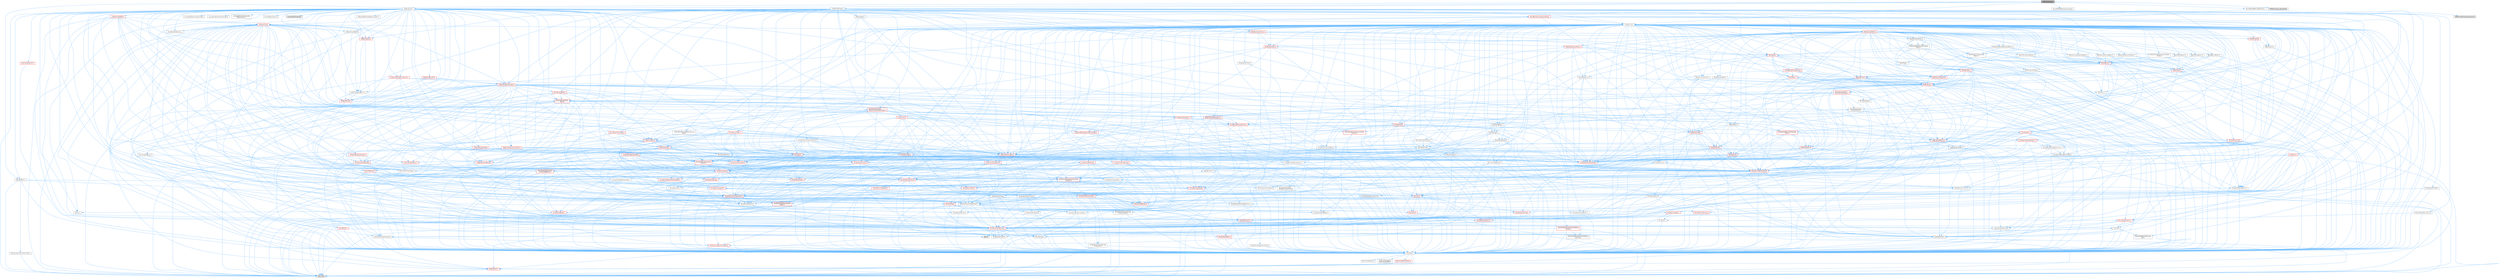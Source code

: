 digraph "VVMVerseClass.h"
{
 // INTERACTIVE_SVG=YES
 // LATEX_PDF_SIZE
  bgcolor="transparent";
  edge [fontname=Helvetica,fontsize=10,labelfontname=Helvetica,labelfontsize=10];
  node [fontname=Helvetica,fontsize=10,shape=box,height=0.2,width=0.4];
  Node1 [id="Node000001",label="VVMVerseClass.h",height=0.2,width=0.4,color="gray40", fillcolor="grey60", style="filled", fontcolor="black",tooltip=" "];
  Node1 -> Node2 [id="edge1_Node000001_Node000002",color="steelblue1",style="solid",tooltip=" "];
  Node2 [id="Node000002",label="CoreMinimal.h",height=0.2,width=0.4,color="grey40", fillcolor="white", style="filled",URL="$d7/d67/CoreMinimal_8h.html",tooltip=" "];
  Node2 -> Node3 [id="edge2_Node000002_Node000003",color="steelblue1",style="solid",tooltip=" "];
  Node3 [id="Node000003",label="CoreTypes.h",height=0.2,width=0.4,color="grey40", fillcolor="white", style="filled",URL="$dc/dec/CoreTypes_8h.html",tooltip=" "];
  Node3 -> Node4 [id="edge3_Node000003_Node000004",color="steelblue1",style="solid",tooltip=" "];
  Node4 [id="Node000004",label="HAL/Platform.h",height=0.2,width=0.4,color="red", fillcolor="#FFF0F0", style="filled",URL="$d9/dd0/Platform_8h.html",tooltip=" "];
  Node4 -> Node7 [id="edge4_Node000004_Node000007",color="steelblue1",style="solid",tooltip=" "];
  Node7 [id="Node000007",label="type_traits",height=0.2,width=0.4,color="grey60", fillcolor="#E0E0E0", style="filled",tooltip=" "];
  Node3 -> Node14 [id="edge5_Node000003_Node000014",color="steelblue1",style="solid",tooltip=" "];
  Node14 [id="Node000014",label="ProfilingDebugging\l/UMemoryDefines.h",height=0.2,width=0.4,color="grey40", fillcolor="white", style="filled",URL="$d2/da2/UMemoryDefines_8h.html",tooltip=" "];
  Node3 -> Node15 [id="edge6_Node000003_Node000015",color="steelblue1",style="solid",tooltip=" "];
  Node15 [id="Node000015",label="Misc/CoreMiscDefines.h",height=0.2,width=0.4,color="red", fillcolor="#FFF0F0", style="filled",URL="$da/d38/CoreMiscDefines_8h.html",tooltip=" "];
  Node15 -> Node4 [id="edge7_Node000015_Node000004",color="steelblue1",style="solid",tooltip=" "];
  Node3 -> Node16 [id="edge8_Node000003_Node000016",color="steelblue1",style="solid",tooltip=" "];
  Node16 [id="Node000016",label="Misc/CoreDefines.h",height=0.2,width=0.4,color="grey40", fillcolor="white", style="filled",URL="$d3/dd2/CoreDefines_8h.html",tooltip=" "];
  Node2 -> Node17 [id="edge9_Node000002_Node000017",color="steelblue1",style="solid",tooltip=" "];
  Node17 [id="Node000017",label="CoreFwd.h",height=0.2,width=0.4,color="grey40", fillcolor="white", style="filled",URL="$d1/d1e/CoreFwd_8h.html",tooltip=" "];
  Node17 -> Node3 [id="edge10_Node000017_Node000003",color="steelblue1",style="solid",tooltip=" "];
  Node17 -> Node18 [id="edge11_Node000017_Node000018",color="steelblue1",style="solid",tooltip=" "];
  Node18 [id="Node000018",label="Containers/ContainersFwd.h",height=0.2,width=0.4,color="grey40", fillcolor="white", style="filled",URL="$d4/d0a/ContainersFwd_8h.html",tooltip=" "];
  Node18 -> Node4 [id="edge12_Node000018_Node000004",color="steelblue1",style="solid",tooltip=" "];
  Node18 -> Node3 [id="edge13_Node000018_Node000003",color="steelblue1",style="solid",tooltip=" "];
  Node18 -> Node19 [id="edge14_Node000018_Node000019",color="steelblue1",style="solid",tooltip=" "];
  Node19 [id="Node000019",label="Traits/IsContiguousContainer.h",height=0.2,width=0.4,color="red", fillcolor="#FFF0F0", style="filled",URL="$d5/d3c/IsContiguousContainer_8h.html",tooltip=" "];
  Node19 -> Node3 [id="edge15_Node000019_Node000003",color="steelblue1",style="solid",tooltip=" "];
  Node17 -> Node22 [id="edge16_Node000017_Node000022",color="steelblue1",style="solid",tooltip=" "];
  Node22 [id="Node000022",label="Math/MathFwd.h",height=0.2,width=0.4,color="grey40", fillcolor="white", style="filled",URL="$d2/d10/MathFwd_8h.html",tooltip=" "];
  Node22 -> Node4 [id="edge17_Node000022_Node000004",color="steelblue1",style="solid",tooltip=" "];
  Node17 -> Node23 [id="edge18_Node000017_Node000023",color="steelblue1",style="solid",tooltip=" "];
  Node23 [id="Node000023",label="UObject/UObjectHierarchy\lFwd.h",height=0.2,width=0.4,color="grey40", fillcolor="white", style="filled",URL="$d3/d13/UObjectHierarchyFwd_8h.html",tooltip=" "];
  Node2 -> Node23 [id="edge19_Node000002_Node000023",color="steelblue1",style="solid",tooltip=" "];
  Node2 -> Node18 [id="edge20_Node000002_Node000018",color="steelblue1",style="solid",tooltip=" "];
  Node2 -> Node24 [id="edge21_Node000002_Node000024",color="steelblue1",style="solid",tooltip=" "];
  Node24 [id="Node000024",label="Misc/VarArgs.h",height=0.2,width=0.4,color="grey40", fillcolor="white", style="filled",URL="$d5/d6f/VarArgs_8h.html",tooltip=" "];
  Node24 -> Node3 [id="edge22_Node000024_Node000003",color="steelblue1",style="solid",tooltip=" "];
  Node2 -> Node25 [id="edge23_Node000002_Node000025",color="steelblue1",style="solid",tooltip=" "];
  Node25 [id="Node000025",label="Logging/LogVerbosity.h",height=0.2,width=0.4,color="grey40", fillcolor="white", style="filled",URL="$d2/d8f/LogVerbosity_8h.html",tooltip=" "];
  Node25 -> Node3 [id="edge24_Node000025_Node000003",color="steelblue1",style="solid",tooltip=" "];
  Node2 -> Node26 [id="edge25_Node000002_Node000026",color="steelblue1",style="solid",tooltip=" "];
  Node26 [id="Node000026",label="Misc/OutputDevice.h",height=0.2,width=0.4,color="red", fillcolor="#FFF0F0", style="filled",URL="$d7/d32/OutputDevice_8h.html",tooltip=" "];
  Node26 -> Node17 [id="edge26_Node000026_Node000017",color="steelblue1",style="solid",tooltip=" "];
  Node26 -> Node3 [id="edge27_Node000026_Node000003",color="steelblue1",style="solid",tooltip=" "];
  Node26 -> Node25 [id="edge28_Node000026_Node000025",color="steelblue1",style="solid",tooltip=" "];
  Node26 -> Node24 [id="edge29_Node000026_Node000024",color="steelblue1",style="solid",tooltip=" "];
  Node2 -> Node32 [id="edge30_Node000002_Node000032",color="steelblue1",style="solid",tooltip=" "];
  Node32 [id="Node000032",label="HAL/PlatformCrt.h",height=0.2,width=0.4,color="red", fillcolor="#FFF0F0", style="filled",URL="$d8/d75/PlatformCrt_8h.html",tooltip=" "];
  Node2 -> Node42 [id="edge31_Node000002_Node000042",color="steelblue1",style="solid",tooltip=" "];
  Node42 [id="Node000042",label="HAL/PlatformMisc.h",height=0.2,width=0.4,color="red", fillcolor="#FFF0F0", style="filled",URL="$d0/df5/PlatformMisc_8h.html",tooltip=" "];
  Node42 -> Node3 [id="edge32_Node000042_Node000003",color="steelblue1",style="solid",tooltip=" "];
  Node2 -> Node61 [id="edge33_Node000002_Node000061",color="steelblue1",style="solid",tooltip=" "];
  Node61 [id="Node000061",label="Misc/AssertionMacros.h",height=0.2,width=0.4,color="red", fillcolor="#FFF0F0", style="filled",URL="$d0/dfa/AssertionMacros_8h.html",tooltip=" "];
  Node61 -> Node3 [id="edge34_Node000061_Node000003",color="steelblue1",style="solid",tooltip=" "];
  Node61 -> Node4 [id="edge35_Node000061_Node000004",color="steelblue1",style="solid",tooltip=" "];
  Node61 -> Node42 [id="edge36_Node000061_Node000042",color="steelblue1",style="solid",tooltip=" "];
  Node61 -> Node62 [id="edge37_Node000061_Node000062",color="steelblue1",style="solid",tooltip=" "];
  Node62 [id="Node000062",label="Templates/EnableIf.h",height=0.2,width=0.4,color="grey40", fillcolor="white", style="filled",URL="$d7/d60/EnableIf_8h.html",tooltip=" "];
  Node62 -> Node3 [id="edge38_Node000062_Node000003",color="steelblue1",style="solid",tooltip=" "];
  Node61 -> Node24 [id="edge39_Node000061_Node000024",color="steelblue1",style="solid",tooltip=" "];
  Node61 -> Node69 [id="edge40_Node000061_Node000069",color="steelblue1",style="solid",tooltip=" "];
  Node69 [id="Node000069",label="atomic",height=0.2,width=0.4,color="grey60", fillcolor="#E0E0E0", style="filled",tooltip=" "];
  Node2 -> Node70 [id="edge41_Node000002_Node000070",color="steelblue1",style="solid",tooltip=" "];
  Node70 [id="Node000070",label="Templates/IsPointer.h",height=0.2,width=0.4,color="grey40", fillcolor="white", style="filled",URL="$d7/d05/IsPointer_8h.html",tooltip=" "];
  Node70 -> Node3 [id="edge42_Node000070_Node000003",color="steelblue1",style="solid",tooltip=" "];
  Node2 -> Node71 [id="edge43_Node000002_Node000071",color="steelblue1",style="solid",tooltip=" "];
  Node71 [id="Node000071",label="HAL/PlatformMemory.h",height=0.2,width=0.4,color="red", fillcolor="#FFF0F0", style="filled",URL="$de/d68/PlatformMemory_8h.html",tooltip=" "];
  Node71 -> Node3 [id="edge44_Node000071_Node000003",color="steelblue1",style="solid",tooltip=" "];
  Node2 -> Node54 [id="edge45_Node000002_Node000054",color="steelblue1",style="solid",tooltip=" "];
  Node54 [id="Node000054",label="HAL/PlatformAtomics.h",height=0.2,width=0.4,color="red", fillcolor="#FFF0F0", style="filled",URL="$d3/d36/PlatformAtomics_8h.html",tooltip=" "];
  Node54 -> Node3 [id="edge46_Node000054_Node000003",color="steelblue1",style="solid",tooltip=" "];
  Node2 -> Node76 [id="edge47_Node000002_Node000076",color="steelblue1",style="solid",tooltip=" "];
  Node76 [id="Node000076",label="Misc/Exec.h",height=0.2,width=0.4,color="grey40", fillcolor="white", style="filled",URL="$de/ddb/Exec_8h.html",tooltip=" "];
  Node76 -> Node3 [id="edge48_Node000076_Node000003",color="steelblue1",style="solid",tooltip=" "];
  Node76 -> Node61 [id="edge49_Node000076_Node000061",color="steelblue1",style="solid",tooltip=" "];
  Node2 -> Node77 [id="edge50_Node000002_Node000077",color="steelblue1",style="solid",tooltip=" "];
  Node77 [id="Node000077",label="HAL/MemoryBase.h",height=0.2,width=0.4,color="red", fillcolor="#FFF0F0", style="filled",URL="$d6/d9f/MemoryBase_8h.html",tooltip=" "];
  Node77 -> Node3 [id="edge51_Node000077_Node000003",color="steelblue1",style="solid",tooltip=" "];
  Node77 -> Node54 [id="edge52_Node000077_Node000054",color="steelblue1",style="solid",tooltip=" "];
  Node77 -> Node32 [id="edge53_Node000077_Node000032",color="steelblue1",style="solid",tooltip=" "];
  Node77 -> Node76 [id="edge54_Node000077_Node000076",color="steelblue1",style="solid",tooltip=" "];
  Node77 -> Node26 [id="edge55_Node000077_Node000026",color="steelblue1",style="solid",tooltip=" "];
  Node2 -> Node87 [id="edge56_Node000002_Node000087",color="steelblue1",style="solid",tooltip=" "];
  Node87 [id="Node000087",label="HAL/UnrealMemory.h",height=0.2,width=0.4,color="red", fillcolor="#FFF0F0", style="filled",URL="$d9/d96/UnrealMemory_8h.html",tooltip=" "];
  Node87 -> Node3 [id="edge57_Node000087_Node000003",color="steelblue1",style="solid",tooltip=" "];
  Node87 -> Node77 [id="edge58_Node000087_Node000077",color="steelblue1",style="solid",tooltip=" "];
  Node87 -> Node71 [id="edge59_Node000087_Node000071",color="steelblue1",style="solid",tooltip=" "];
  Node87 -> Node70 [id="edge60_Node000087_Node000070",color="steelblue1",style="solid",tooltip=" "];
  Node2 -> Node89 [id="edge61_Node000002_Node000089",color="steelblue1",style="solid",tooltip=" "];
  Node89 [id="Node000089",label="Templates/IsArithmetic.h",height=0.2,width=0.4,color="grey40", fillcolor="white", style="filled",URL="$d2/d5d/IsArithmetic_8h.html",tooltip=" "];
  Node89 -> Node3 [id="edge62_Node000089_Node000003",color="steelblue1",style="solid",tooltip=" "];
  Node2 -> Node83 [id="edge63_Node000002_Node000083",color="steelblue1",style="solid",tooltip=" "];
  Node83 [id="Node000083",label="Templates/AndOrNot.h",height=0.2,width=0.4,color="grey40", fillcolor="white", style="filled",URL="$db/d0a/AndOrNot_8h.html",tooltip=" "];
  Node83 -> Node3 [id="edge64_Node000083_Node000003",color="steelblue1",style="solid",tooltip=" "];
  Node2 -> Node90 [id="edge65_Node000002_Node000090",color="steelblue1",style="solid",tooltip=" "];
  Node90 [id="Node000090",label="Templates/IsPODType.h",height=0.2,width=0.4,color="grey40", fillcolor="white", style="filled",URL="$d7/db1/IsPODType_8h.html",tooltip=" "];
  Node90 -> Node3 [id="edge66_Node000090_Node000003",color="steelblue1",style="solid",tooltip=" "];
  Node2 -> Node91 [id="edge67_Node000002_Node000091",color="steelblue1",style="solid",tooltip=" "];
  Node91 [id="Node000091",label="Templates/IsUECoreType.h",height=0.2,width=0.4,color="grey40", fillcolor="white", style="filled",URL="$d1/db8/IsUECoreType_8h.html",tooltip=" "];
  Node91 -> Node3 [id="edge68_Node000091_Node000003",color="steelblue1",style="solid",tooltip=" "];
  Node91 -> Node7 [id="edge69_Node000091_Node000007",color="steelblue1",style="solid",tooltip=" "];
  Node2 -> Node84 [id="edge70_Node000002_Node000084",color="steelblue1",style="solid",tooltip=" "];
  Node84 [id="Node000084",label="Templates/IsTriviallyCopy\lConstructible.h",height=0.2,width=0.4,color="grey40", fillcolor="white", style="filled",URL="$d3/d78/IsTriviallyCopyConstructible_8h.html",tooltip=" "];
  Node84 -> Node3 [id="edge71_Node000084_Node000003",color="steelblue1",style="solid",tooltip=" "];
  Node84 -> Node7 [id="edge72_Node000084_Node000007",color="steelblue1",style="solid",tooltip=" "];
  Node2 -> Node92 [id="edge73_Node000002_Node000092",color="steelblue1",style="solid",tooltip=" "];
  Node92 [id="Node000092",label="Templates/UnrealTypeTraits.h",height=0.2,width=0.4,color="grey40", fillcolor="white", style="filled",URL="$d2/d2d/UnrealTypeTraits_8h.html",tooltip=" "];
  Node92 -> Node3 [id="edge74_Node000092_Node000003",color="steelblue1",style="solid",tooltip=" "];
  Node92 -> Node70 [id="edge75_Node000092_Node000070",color="steelblue1",style="solid",tooltip=" "];
  Node92 -> Node61 [id="edge76_Node000092_Node000061",color="steelblue1",style="solid",tooltip=" "];
  Node92 -> Node83 [id="edge77_Node000092_Node000083",color="steelblue1",style="solid",tooltip=" "];
  Node92 -> Node62 [id="edge78_Node000092_Node000062",color="steelblue1",style="solid",tooltip=" "];
  Node92 -> Node89 [id="edge79_Node000092_Node000089",color="steelblue1",style="solid",tooltip=" "];
  Node92 -> Node29 [id="edge80_Node000092_Node000029",color="steelblue1",style="solid",tooltip=" "];
  Node29 [id="Node000029",label="IsEnum.h",height=0.2,width=0.4,color="grey40", fillcolor="white", style="filled",URL="$d4/de5/IsEnum_8h.html",tooltip=" "];
  Node92 -> Node93 [id="edge81_Node000092_Node000093",color="steelblue1",style="solid",tooltip=" "];
  Node93 [id="Node000093",label="Templates/Models.h",height=0.2,width=0.4,color="red", fillcolor="#FFF0F0", style="filled",URL="$d3/d0c/Models_8h.html",tooltip=" "];
  Node92 -> Node90 [id="edge82_Node000092_Node000090",color="steelblue1",style="solid",tooltip=" "];
  Node92 -> Node91 [id="edge83_Node000092_Node000091",color="steelblue1",style="solid",tooltip=" "];
  Node92 -> Node84 [id="edge84_Node000092_Node000084",color="steelblue1",style="solid",tooltip=" "];
  Node2 -> Node62 [id="edge85_Node000002_Node000062",color="steelblue1",style="solid",tooltip=" "];
  Node2 -> Node94 [id="edge86_Node000002_Node000094",color="steelblue1",style="solid",tooltip=" "];
  Node94 [id="Node000094",label="Templates/RemoveReference.h",height=0.2,width=0.4,color="grey40", fillcolor="white", style="filled",URL="$da/dbe/RemoveReference_8h.html",tooltip=" "];
  Node94 -> Node3 [id="edge87_Node000094_Node000003",color="steelblue1",style="solid",tooltip=" "];
  Node2 -> Node95 [id="edge88_Node000002_Node000095",color="steelblue1",style="solid",tooltip=" "];
  Node95 [id="Node000095",label="Templates/IntegralConstant.h",height=0.2,width=0.4,color="grey40", fillcolor="white", style="filled",URL="$db/d1b/IntegralConstant_8h.html",tooltip=" "];
  Node95 -> Node3 [id="edge89_Node000095_Node000003",color="steelblue1",style="solid",tooltip=" "];
  Node2 -> Node96 [id="edge90_Node000002_Node000096",color="steelblue1",style="solid",tooltip=" "];
  Node96 [id="Node000096",label="Templates/IsClass.h",height=0.2,width=0.4,color="grey40", fillcolor="white", style="filled",URL="$db/dcb/IsClass_8h.html",tooltip=" "];
  Node96 -> Node3 [id="edge91_Node000096_Node000003",color="steelblue1",style="solid",tooltip=" "];
  Node2 -> Node97 [id="edge92_Node000002_Node000097",color="steelblue1",style="solid",tooltip=" "];
  Node97 [id="Node000097",label="Templates/TypeCompatible\lBytes.h",height=0.2,width=0.4,color="red", fillcolor="#FFF0F0", style="filled",URL="$df/d0a/TypeCompatibleBytes_8h.html",tooltip=" "];
  Node97 -> Node3 [id="edge93_Node000097_Node000003",color="steelblue1",style="solid",tooltip=" "];
  Node97 -> Node7 [id="edge94_Node000097_Node000007",color="steelblue1",style="solid",tooltip=" "];
  Node2 -> Node19 [id="edge95_Node000002_Node000019",color="steelblue1",style="solid",tooltip=" "];
  Node2 -> Node98 [id="edge96_Node000002_Node000098",color="steelblue1",style="solid",tooltip=" "];
  Node98 [id="Node000098",label="Templates/UnrealTemplate.h",height=0.2,width=0.4,color="red", fillcolor="#FFF0F0", style="filled",URL="$d4/d24/UnrealTemplate_8h.html",tooltip=" "];
  Node98 -> Node3 [id="edge97_Node000098_Node000003",color="steelblue1",style="solid",tooltip=" "];
  Node98 -> Node70 [id="edge98_Node000098_Node000070",color="steelblue1",style="solid",tooltip=" "];
  Node98 -> Node87 [id="edge99_Node000098_Node000087",color="steelblue1",style="solid",tooltip=" "];
  Node98 -> Node92 [id="edge100_Node000098_Node000092",color="steelblue1",style="solid",tooltip=" "];
  Node98 -> Node94 [id="edge101_Node000098_Node000094",color="steelblue1",style="solid",tooltip=" "];
  Node98 -> Node64 [id="edge102_Node000098_Node000064",color="steelblue1",style="solid",tooltip=" "];
  Node64 [id="Node000064",label="Templates/Requires.h",height=0.2,width=0.4,color="grey40", fillcolor="white", style="filled",URL="$dc/d96/Requires_8h.html",tooltip=" "];
  Node64 -> Node62 [id="edge103_Node000064_Node000062",color="steelblue1",style="solid",tooltip=" "];
  Node64 -> Node7 [id="edge104_Node000064_Node000007",color="steelblue1",style="solid",tooltip=" "];
  Node98 -> Node97 [id="edge105_Node000098_Node000097",color="steelblue1",style="solid",tooltip=" "];
  Node98 -> Node19 [id="edge106_Node000098_Node000019",color="steelblue1",style="solid",tooltip=" "];
  Node98 -> Node7 [id="edge107_Node000098_Node000007",color="steelblue1",style="solid",tooltip=" "];
  Node2 -> Node47 [id="edge108_Node000002_Node000047",color="steelblue1",style="solid",tooltip=" "];
  Node47 [id="Node000047",label="Math/NumericLimits.h",height=0.2,width=0.4,color="grey40", fillcolor="white", style="filled",URL="$df/d1b/NumericLimits_8h.html",tooltip=" "];
  Node47 -> Node3 [id="edge109_Node000047_Node000003",color="steelblue1",style="solid",tooltip=" "];
  Node2 -> Node102 [id="edge110_Node000002_Node000102",color="steelblue1",style="solid",tooltip=" "];
  Node102 [id="Node000102",label="HAL/PlatformMath.h",height=0.2,width=0.4,color="red", fillcolor="#FFF0F0", style="filled",URL="$dc/d53/PlatformMath_8h.html",tooltip=" "];
  Node102 -> Node3 [id="edge111_Node000102_Node000003",color="steelblue1",style="solid",tooltip=" "];
  Node2 -> Node85 [id="edge112_Node000002_Node000085",color="steelblue1",style="solid",tooltip=" "];
  Node85 [id="Node000085",label="Templates/IsTriviallyCopy\lAssignable.h",height=0.2,width=0.4,color="grey40", fillcolor="white", style="filled",URL="$d2/df2/IsTriviallyCopyAssignable_8h.html",tooltip=" "];
  Node85 -> Node3 [id="edge113_Node000085_Node000003",color="steelblue1",style="solid",tooltip=" "];
  Node85 -> Node7 [id="edge114_Node000085_Node000007",color="steelblue1",style="solid",tooltip=" "];
  Node2 -> Node110 [id="edge115_Node000002_Node000110",color="steelblue1",style="solid",tooltip=" "];
  Node110 [id="Node000110",label="Templates/MemoryOps.h",height=0.2,width=0.4,color="red", fillcolor="#FFF0F0", style="filled",URL="$db/dea/MemoryOps_8h.html",tooltip=" "];
  Node110 -> Node3 [id="edge116_Node000110_Node000003",color="steelblue1",style="solid",tooltip=" "];
  Node110 -> Node87 [id="edge117_Node000110_Node000087",color="steelblue1",style="solid",tooltip=" "];
  Node110 -> Node85 [id="edge118_Node000110_Node000085",color="steelblue1",style="solid",tooltip=" "];
  Node110 -> Node84 [id="edge119_Node000110_Node000084",color="steelblue1",style="solid",tooltip=" "];
  Node110 -> Node64 [id="edge120_Node000110_Node000064",color="steelblue1",style="solid",tooltip=" "];
  Node110 -> Node92 [id="edge121_Node000110_Node000092",color="steelblue1",style="solid",tooltip=" "];
  Node110 -> Node7 [id="edge122_Node000110_Node000007",color="steelblue1",style="solid",tooltip=" "];
  Node2 -> Node111 [id="edge123_Node000002_Node000111",color="steelblue1",style="solid",tooltip=" "];
  Node111 [id="Node000111",label="Containers/ContainerAllocation\lPolicies.h",height=0.2,width=0.4,color="red", fillcolor="#FFF0F0", style="filled",URL="$d7/dff/ContainerAllocationPolicies_8h.html",tooltip=" "];
  Node111 -> Node3 [id="edge124_Node000111_Node000003",color="steelblue1",style="solid",tooltip=" "];
  Node111 -> Node111 [id="edge125_Node000111_Node000111",color="steelblue1",style="solid",tooltip=" "];
  Node111 -> Node102 [id="edge126_Node000111_Node000102",color="steelblue1",style="solid",tooltip=" "];
  Node111 -> Node87 [id="edge127_Node000111_Node000087",color="steelblue1",style="solid",tooltip=" "];
  Node111 -> Node47 [id="edge128_Node000111_Node000047",color="steelblue1",style="solid",tooltip=" "];
  Node111 -> Node61 [id="edge129_Node000111_Node000061",color="steelblue1",style="solid",tooltip=" "];
  Node111 -> Node110 [id="edge130_Node000111_Node000110",color="steelblue1",style="solid",tooltip=" "];
  Node111 -> Node97 [id="edge131_Node000111_Node000097",color="steelblue1",style="solid",tooltip=" "];
  Node111 -> Node7 [id="edge132_Node000111_Node000007",color="steelblue1",style="solid",tooltip=" "];
  Node2 -> Node114 [id="edge133_Node000002_Node000114",color="steelblue1",style="solid",tooltip=" "];
  Node114 [id="Node000114",label="Templates/IsEnumClass.h",height=0.2,width=0.4,color="grey40", fillcolor="white", style="filled",URL="$d7/d15/IsEnumClass_8h.html",tooltip=" "];
  Node114 -> Node3 [id="edge134_Node000114_Node000003",color="steelblue1",style="solid",tooltip=" "];
  Node114 -> Node83 [id="edge135_Node000114_Node000083",color="steelblue1",style="solid",tooltip=" "];
  Node2 -> Node115 [id="edge136_Node000002_Node000115",color="steelblue1",style="solid",tooltip=" "];
  Node115 [id="Node000115",label="HAL/PlatformProperties.h",height=0.2,width=0.4,color="red", fillcolor="#FFF0F0", style="filled",URL="$d9/db0/PlatformProperties_8h.html",tooltip=" "];
  Node115 -> Node3 [id="edge137_Node000115_Node000003",color="steelblue1",style="solid",tooltip=" "];
  Node2 -> Node118 [id="edge138_Node000002_Node000118",color="steelblue1",style="solid",tooltip=" "];
  Node118 [id="Node000118",label="Misc/EngineVersionBase.h",height=0.2,width=0.4,color="grey40", fillcolor="white", style="filled",URL="$d5/d2b/EngineVersionBase_8h.html",tooltip=" "];
  Node118 -> Node3 [id="edge139_Node000118_Node000003",color="steelblue1",style="solid",tooltip=" "];
  Node2 -> Node119 [id="edge140_Node000002_Node000119",color="steelblue1",style="solid",tooltip=" "];
  Node119 [id="Node000119",label="Internationalization\l/TextNamespaceFwd.h",height=0.2,width=0.4,color="grey40", fillcolor="white", style="filled",URL="$d8/d97/TextNamespaceFwd_8h.html",tooltip=" "];
  Node119 -> Node3 [id="edge141_Node000119_Node000003",color="steelblue1",style="solid",tooltip=" "];
  Node2 -> Node120 [id="edge142_Node000002_Node000120",color="steelblue1",style="solid",tooltip=" "];
  Node120 [id="Node000120",label="Serialization/Archive.h",height=0.2,width=0.4,color="red", fillcolor="#FFF0F0", style="filled",URL="$d7/d3b/Archive_8h.html",tooltip=" "];
  Node120 -> Node17 [id="edge143_Node000120_Node000017",color="steelblue1",style="solid",tooltip=" "];
  Node120 -> Node3 [id="edge144_Node000120_Node000003",color="steelblue1",style="solid",tooltip=" "];
  Node120 -> Node115 [id="edge145_Node000120_Node000115",color="steelblue1",style="solid",tooltip=" "];
  Node120 -> Node119 [id="edge146_Node000120_Node000119",color="steelblue1",style="solid",tooltip=" "];
  Node120 -> Node22 [id="edge147_Node000120_Node000022",color="steelblue1",style="solid",tooltip=" "];
  Node120 -> Node61 [id="edge148_Node000120_Node000061",color="steelblue1",style="solid",tooltip=" "];
  Node120 -> Node118 [id="edge149_Node000120_Node000118",color="steelblue1",style="solid",tooltip=" "];
  Node120 -> Node24 [id="edge150_Node000120_Node000024",color="steelblue1",style="solid",tooltip=" "];
  Node120 -> Node62 [id="edge151_Node000120_Node000062",color="steelblue1",style="solid",tooltip=" "];
  Node120 -> Node114 [id="edge152_Node000120_Node000114",color="steelblue1",style="solid",tooltip=" "];
  Node120 -> Node98 [id="edge153_Node000120_Node000098",color="steelblue1",style="solid",tooltip=" "];
  Node120 -> Node123 [id="edge154_Node000120_Node000123",color="steelblue1",style="solid",tooltip=" "];
  Node123 [id="Node000123",label="UObject/ObjectVersion.h",height=0.2,width=0.4,color="grey40", fillcolor="white", style="filled",URL="$da/d63/ObjectVersion_8h.html",tooltip=" "];
  Node123 -> Node3 [id="edge155_Node000123_Node000003",color="steelblue1",style="solid",tooltip=" "];
  Node2 -> Node124 [id="edge156_Node000002_Node000124",color="steelblue1",style="solid",tooltip=" "];
  Node124 [id="Node000124",label="Templates/Less.h",height=0.2,width=0.4,color="grey40", fillcolor="white", style="filled",URL="$de/dc8/Less_8h.html",tooltip=" "];
  Node124 -> Node3 [id="edge157_Node000124_Node000003",color="steelblue1",style="solid",tooltip=" "];
  Node124 -> Node98 [id="edge158_Node000124_Node000098",color="steelblue1",style="solid",tooltip=" "];
  Node2 -> Node125 [id="edge159_Node000002_Node000125",color="steelblue1",style="solid",tooltip=" "];
  Node125 [id="Node000125",label="Templates/Sorting.h",height=0.2,width=0.4,color="red", fillcolor="#FFF0F0", style="filled",URL="$d3/d9e/Sorting_8h.html",tooltip=" "];
  Node125 -> Node3 [id="edge160_Node000125_Node000003",color="steelblue1",style="solid",tooltip=" "];
  Node125 -> Node102 [id="edge161_Node000125_Node000102",color="steelblue1",style="solid",tooltip=" "];
  Node125 -> Node124 [id="edge162_Node000125_Node000124",color="steelblue1",style="solid",tooltip=" "];
  Node2 -> Node136 [id="edge163_Node000002_Node000136",color="steelblue1",style="solid",tooltip=" "];
  Node136 [id="Node000136",label="Misc/Char.h",height=0.2,width=0.4,color="red", fillcolor="#FFF0F0", style="filled",URL="$d0/d58/Char_8h.html",tooltip=" "];
  Node136 -> Node3 [id="edge164_Node000136_Node000003",color="steelblue1",style="solid",tooltip=" "];
  Node136 -> Node7 [id="edge165_Node000136_Node000007",color="steelblue1",style="solid",tooltip=" "];
  Node2 -> Node139 [id="edge166_Node000002_Node000139",color="steelblue1",style="solid",tooltip=" "];
  Node139 [id="Node000139",label="GenericPlatform/GenericPlatform\lStricmp.h",height=0.2,width=0.4,color="grey40", fillcolor="white", style="filled",URL="$d2/d86/GenericPlatformStricmp_8h.html",tooltip=" "];
  Node139 -> Node3 [id="edge167_Node000139_Node000003",color="steelblue1",style="solid",tooltip=" "];
  Node2 -> Node140 [id="edge168_Node000002_Node000140",color="steelblue1",style="solid",tooltip=" "];
  Node140 [id="Node000140",label="GenericPlatform/GenericPlatform\lString.h",height=0.2,width=0.4,color="red", fillcolor="#FFF0F0", style="filled",URL="$dd/d20/GenericPlatformString_8h.html",tooltip=" "];
  Node140 -> Node3 [id="edge169_Node000140_Node000003",color="steelblue1",style="solid",tooltip=" "];
  Node140 -> Node139 [id="edge170_Node000140_Node000139",color="steelblue1",style="solid",tooltip=" "];
  Node140 -> Node62 [id="edge171_Node000140_Node000062",color="steelblue1",style="solid",tooltip=" "];
  Node140 -> Node7 [id="edge172_Node000140_Node000007",color="steelblue1",style="solid",tooltip=" "];
  Node2 -> Node73 [id="edge173_Node000002_Node000073",color="steelblue1",style="solid",tooltip=" "];
  Node73 [id="Node000073",label="HAL/PlatformString.h",height=0.2,width=0.4,color="red", fillcolor="#FFF0F0", style="filled",URL="$db/db5/PlatformString_8h.html",tooltip=" "];
  Node73 -> Node3 [id="edge174_Node000073_Node000003",color="steelblue1",style="solid",tooltip=" "];
  Node2 -> Node143 [id="edge175_Node000002_Node000143",color="steelblue1",style="solid",tooltip=" "];
  Node143 [id="Node000143",label="Misc/CString.h",height=0.2,width=0.4,color="red", fillcolor="#FFF0F0", style="filled",URL="$d2/d49/CString_8h.html",tooltip=" "];
  Node143 -> Node3 [id="edge176_Node000143_Node000003",color="steelblue1",style="solid",tooltip=" "];
  Node143 -> Node32 [id="edge177_Node000143_Node000032",color="steelblue1",style="solid",tooltip=" "];
  Node143 -> Node73 [id="edge178_Node000143_Node000073",color="steelblue1",style="solid",tooltip=" "];
  Node143 -> Node61 [id="edge179_Node000143_Node000061",color="steelblue1",style="solid",tooltip=" "];
  Node143 -> Node136 [id="edge180_Node000143_Node000136",color="steelblue1",style="solid",tooltip=" "];
  Node143 -> Node24 [id="edge181_Node000143_Node000024",color="steelblue1",style="solid",tooltip=" "];
  Node2 -> Node144 [id="edge182_Node000002_Node000144",color="steelblue1",style="solid",tooltip=" "];
  Node144 [id="Node000144",label="Misc/Crc.h",height=0.2,width=0.4,color="red", fillcolor="#FFF0F0", style="filled",URL="$d4/dd2/Crc_8h.html",tooltip=" "];
  Node144 -> Node3 [id="edge183_Node000144_Node000003",color="steelblue1",style="solid",tooltip=" "];
  Node144 -> Node73 [id="edge184_Node000144_Node000073",color="steelblue1",style="solid",tooltip=" "];
  Node144 -> Node61 [id="edge185_Node000144_Node000061",color="steelblue1",style="solid",tooltip=" "];
  Node144 -> Node143 [id="edge186_Node000144_Node000143",color="steelblue1",style="solid",tooltip=" "];
  Node144 -> Node136 [id="edge187_Node000144_Node000136",color="steelblue1",style="solid",tooltip=" "];
  Node144 -> Node92 [id="edge188_Node000144_Node000092",color="steelblue1",style="solid",tooltip=" "];
  Node2 -> Node135 [id="edge189_Node000002_Node000135",color="steelblue1",style="solid",tooltip=" "];
  Node135 [id="Node000135",label="Math/UnrealMathUtility.h",height=0.2,width=0.4,color="red", fillcolor="#FFF0F0", style="filled",URL="$db/db8/UnrealMathUtility_8h.html",tooltip=" "];
  Node135 -> Node3 [id="edge190_Node000135_Node000003",color="steelblue1",style="solid",tooltip=" "];
  Node135 -> Node61 [id="edge191_Node000135_Node000061",color="steelblue1",style="solid",tooltip=" "];
  Node135 -> Node102 [id="edge192_Node000135_Node000102",color="steelblue1",style="solid",tooltip=" "];
  Node135 -> Node22 [id="edge193_Node000135_Node000022",color="steelblue1",style="solid",tooltip=" "];
  Node135 -> Node64 [id="edge194_Node000135_Node000064",color="steelblue1",style="solid",tooltip=" "];
  Node2 -> Node145 [id="edge195_Node000002_Node000145",color="steelblue1",style="solid",tooltip=" "];
  Node145 [id="Node000145",label="Containers/UnrealString.h",height=0.2,width=0.4,color="red", fillcolor="#FFF0F0", style="filled",URL="$d5/dba/UnrealString_8h.html",tooltip=" "];
  Node2 -> Node149 [id="edge196_Node000002_Node000149",color="steelblue1",style="solid",tooltip=" "];
  Node149 [id="Node000149",label="Containers/Array.h",height=0.2,width=0.4,color="red", fillcolor="#FFF0F0", style="filled",URL="$df/dd0/Array_8h.html",tooltip=" "];
  Node149 -> Node3 [id="edge197_Node000149_Node000003",color="steelblue1",style="solid",tooltip=" "];
  Node149 -> Node61 [id="edge198_Node000149_Node000061",color="steelblue1",style="solid",tooltip=" "];
  Node149 -> Node87 [id="edge199_Node000149_Node000087",color="steelblue1",style="solid",tooltip=" "];
  Node149 -> Node92 [id="edge200_Node000149_Node000092",color="steelblue1",style="solid",tooltip=" "];
  Node149 -> Node98 [id="edge201_Node000149_Node000098",color="steelblue1",style="solid",tooltip=" "];
  Node149 -> Node111 [id="edge202_Node000149_Node000111",color="steelblue1",style="solid",tooltip=" "];
  Node149 -> Node120 [id="edge203_Node000149_Node000120",color="steelblue1",style="solid",tooltip=" "];
  Node149 -> Node170 [id="edge204_Node000149_Node000170",color="steelblue1",style="solid",tooltip=" "];
  Node170 [id="Node000170",label="Concepts/GetTypeHashable.h",height=0.2,width=0.4,color="grey40", fillcolor="white", style="filled",URL="$d3/da2/GetTypeHashable_8h.html",tooltip=" "];
  Node170 -> Node3 [id="edge205_Node000170_Node000003",color="steelblue1",style="solid",tooltip=" "];
  Node170 -> Node161 [id="edge206_Node000170_Node000161",color="steelblue1",style="solid",tooltip=" "];
  Node161 [id="Node000161",label="Templates/TypeHash.h",height=0.2,width=0.4,color="red", fillcolor="#FFF0F0", style="filled",URL="$d1/d62/TypeHash_8h.html",tooltip=" "];
  Node161 -> Node3 [id="edge207_Node000161_Node000003",color="steelblue1",style="solid",tooltip=" "];
  Node161 -> Node64 [id="edge208_Node000161_Node000064",color="steelblue1",style="solid",tooltip=" "];
  Node161 -> Node144 [id="edge209_Node000161_Node000144",color="steelblue1",style="solid",tooltip=" "];
  Node161 -> Node7 [id="edge210_Node000161_Node000007",color="steelblue1",style="solid",tooltip=" "];
  Node149 -> Node128 [id="edge211_Node000149_Node000128",color="steelblue1",style="solid",tooltip=" "];
  Node128 [id="Node000128",label="Templates/Invoke.h",height=0.2,width=0.4,color="red", fillcolor="#FFF0F0", style="filled",URL="$d7/deb/Invoke_8h.html",tooltip=" "];
  Node128 -> Node3 [id="edge212_Node000128_Node000003",color="steelblue1",style="solid",tooltip=" "];
  Node128 -> Node98 [id="edge213_Node000128_Node000098",color="steelblue1",style="solid",tooltip=" "];
  Node128 -> Node7 [id="edge214_Node000128_Node000007",color="steelblue1",style="solid",tooltip=" "];
  Node149 -> Node124 [id="edge215_Node000149_Node000124",color="steelblue1",style="solid",tooltip=" "];
  Node149 -> Node64 [id="edge216_Node000149_Node000064",color="steelblue1",style="solid",tooltip=" "];
  Node149 -> Node125 [id="edge217_Node000149_Node000125",color="steelblue1",style="solid",tooltip=" "];
  Node149 -> Node172 [id="edge218_Node000149_Node000172",color="steelblue1",style="solid",tooltip=" "];
  Node172 [id="Node000172",label="Templates/AlignmentTemplates.h",height=0.2,width=0.4,color="red", fillcolor="#FFF0F0", style="filled",URL="$dd/d32/AlignmentTemplates_8h.html",tooltip=" "];
  Node172 -> Node3 [id="edge219_Node000172_Node000003",color="steelblue1",style="solid",tooltip=" "];
  Node172 -> Node70 [id="edge220_Node000172_Node000070",color="steelblue1",style="solid",tooltip=" "];
  Node149 -> Node7 [id="edge221_Node000149_Node000007",color="steelblue1",style="solid",tooltip=" "];
  Node2 -> Node173 [id="edge222_Node000002_Node000173",color="steelblue1",style="solid",tooltip=" "];
  Node173 [id="Node000173",label="Misc/FrameNumber.h",height=0.2,width=0.4,color="grey40", fillcolor="white", style="filled",URL="$dd/dbd/FrameNumber_8h.html",tooltip=" "];
  Node173 -> Node3 [id="edge223_Node000173_Node000003",color="steelblue1",style="solid",tooltip=" "];
  Node173 -> Node47 [id="edge224_Node000173_Node000047",color="steelblue1",style="solid",tooltip=" "];
  Node173 -> Node135 [id="edge225_Node000173_Node000135",color="steelblue1",style="solid",tooltip=" "];
  Node173 -> Node62 [id="edge226_Node000173_Node000062",color="steelblue1",style="solid",tooltip=" "];
  Node173 -> Node92 [id="edge227_Node000173_Node000092",color="steelblue1",style="solid",tooltip=" "];
  Node2 -> Node174 [id="edge228_Node000002_Node000174",color="steelblue1",style="solid",tooltip=" "];
  Node174 [id="Node000174",label="Misc/Timespan.h",height=0.2,width=0.4,color="grey40", fillcolor="white", style="filled",URL="$da/dd9/Timespan_8h.html",tooltip=" "];
  Node174 -> Node3 [id="edge229_Node000174_Node000003",color="steelblue1",style="solid",tooltip=" "];
  Node174 -> Node175 [id="edge230_Node000174_Node000175",color="steelblue1",style="solid",tooltip=" "];
  Node175 [id="Node000175",label="Math/Interval.h",height=0.2,width=0.4,color="grey40", fillcolor="white", style="filled",URL="$d1/d55/Interval_8h.html",tooltip=" "];
  Node175 -> Node3 [id="edge231_Node000175_Node000003",color="steelblue1",style="solid",tooltip=" "];
  Node175 -> Node89 [id="edge232_Node000175_Node000089",color="steelblue1",style="solid",tooltip=" "];
  Node175 -> Node92 [id="edge233_Node000175_Node000092",color="steelblue1",style="solid",tooltip=" "];
  Node175 -> Node47 [id="edge234_Node000175_Node000047",color="steelblue1",style="solid",tooltip=" "];
  Node175 -> Node135 [id="edge235_Node000175_Node000135",color="steelblue1",style="solid",tooltip=" "];
  Node174 -> Node135 [id="edge236_Node000174_Node000135",color="steelblue1",style="solid",tooltip=" "];
  Node174 -> Node61 [id="edge237_Node000174_Node000061",color="steelblue1",style="solid",tooltip=" "];
  Node2 -> Node176 [id="edge238_Node000002_Node000176",color="steelblue1",style="solid",tooltip=" "];
  Node176 [id="Node000176",label="Containers/StringConv.h",height=0.2,width=0.4,color="red", fillcolor="#FFF0F0", style="filled",URL="$d3/ddf/StringConv_8h.html",tooltip=" "];
  Node176 -> Node3 [id="edge239_Node000176_Node000003",color="steelblue1",style="solid",tooltip=" "];
  Node176 -> Node61 [id="edge240_Node000176_Node000061",color="steelblue1",style="solid",tooltip=" "];
  Node176 -> Node111 [id="edge241_Node000176_Node000111",color="steelblue1",style="solid",tooltip=" "];
  Node176 -> Node149 [id="edge242_Node000176_Node000149",color="steelblue1",style="solid",tooltip=" "];
  Node176 -> Node143 [id="edge243_Node000176_Node000143",color="steelblue1",style="solid",tooltip=" "];
  Node176 -> Node177 [id="edge244_Node000176_Node000177",color="steelblue1",style="solid",tooltip=" "];
  Node177 [id="Node000177",label="Templates/IsArray.h",height=0.2,width=0.4,color="grey40", fillcolor="white", style="filled",URL="$d8/d8d/IsArray_8h.html",tooltip=" "];
  Node177 -> Node3 [id="edge245_Node000177_Node000003",color="steelblue1",style="solid",tooltip=" "];
  Node176 -> Node98 [id="edge246_Node000176_Node000098",color="steelblue1",style="solid",tooltip=" "];
  Node176 -> Node92 [id="edge247_Node000176_Node000092",color="steelblue1",style="solid",tooltip=" "];
  Node176 -> Node19 [id="edge248_Node000176_Node000019",color="steelblue1",style="solid",tooltip=" "];
  Node176 -> Node7 [id="edge249_Node000176_Node000007",color="steelblue1",style="solid",tooltip=" "];
  Node2 -> Node178 [id="edge250_Node000002_Node000178",color="steelblue1",style="solid",tooltip=" "];
  Node178 [id="Node000178",label="UObject/UnrealNames.h",height=0.2,width=0.4,color="red", fillcolor="#FFF0F0", style="filled",URL="$d8/db1/UnrealNames_8h.html",tooltip=" "];
  Node178 -> Node3 [id="edge251_Node000178_Node000003",color="steelblue1",style="solid",tooltip=" "];
  Node2 -> Node180 [id="edge252_Node000002_Node000180",color="steelblue1",style="solid",tooltip=" "];
  Node180 [id="Node000180",label="UObject/NameTypes.h",height=0.2,width=0.4,color="red", fillcolor="#FFF0F0", style="filled",URL="$d6/d35/NameTypes_8h.html",tooltip=" "];
  Node180 -> Node3 [id="edge253_Node000180_Node000003",color="steelblue1",style="solid",tooltip=" "];
  Node180 -> Node61 [id="edge254_Node000180_Node000061",color="steelblue1",style="solid",tooltip=" "];
  Node180 -> Node87 [id="edge255_Node000180_Node000087",color="steelblue1",style="solid",tooltip=" "];
  Node180 -> Node92 [id="edge256_Node000180_Node000092",color="steelblue1",style="solid",tooltip=" "];
  Node180 -> Node98 [id="edge257_Node000180_Node000098",color="steelblue1",style="solid",tooltip=" "];
  Node180 -> Node145 [id="edge258_Node000180_Node000145",color="steelblue1",style="solid",tooltip=" "];
  Node180 -> Node181 [id="edge259_Node000180_Node000181",color="steelblue1",style="solid",tooltip=" "];
  Node181 [id="Node000181",label="HAL/CriticalSection.h",height=0.2,width=0.4,color="red", fillcolor="#FFF0F0", style="filled",URL="$d6/d90/CriticalSection_8h.html",tooltip=" "];
  Node180 -> Node176 [id="edge260_Node000180_Node000176",color="steelblue1",style="solid",tooltip=" "];
  Node180 -> Node44 [id="edge261_Node000180_Node000044",color="steelblue1",style="solid",tooltip=" "];
  Node44 [id="Node000044",label="Containers/StringFwd.h",height=0.2,width=0.4,color="red", fillcolor="#FFF0F0", style="filled",URL="$df/d37/StringFwd_8h.html",tooltip=" "];
  Node44 -> Node3 [id="edge262_Node000044_Node000003",color="steelblue1",style="solid",tooltip=" "];
  Node44 -> Node19 [id="edge263_Node000044_Node000019",color="steelblue1",style="solid",tooltip=" "];
  Node180 -> Node178 [id="edge264_Node000180_Node000178",color="steelblue1",style="solid",tooltip=" "];
  Node2 -> Node188 [id="edge265_Node000002_Node000188",color="steelblue1",style="solid",tooltip=" "];
  Node188 [id="Node000188",label="Misc/Parse.h",height=0.2,width=0.4,color="red", fillcolor="#FFF0F0", style="filled",URL="$dc/d71/Parse_8h.html",tooltip=" "];
  Node188 -> Node44 [id="edge266_Node000188_Node000044",color="steelblue1",style="solid",tooltip=" "];
  Node188 -> Node145 [id="edge267_Node000188_Node000145",color="steelblue1",style="solid",tooltip=" "];
  Node188 -> Node3 [id="edge268_Node000188_Node000003",color="steelblue1",style="solid",tooltip=" "];
  Node188 -> Node32 [id="edge269_Node000188_Node000032",color="steelblue1",style="solid",tooltip=" "];
  Node188 -> Node49 [id="edge270_Node000188_Node000049",color="steelblue1",style="solid",tooltip=" "];
  Node49 [id="Node000049",label="Misc/EnumClassFlags.h",height=0.2,width=0.4,color="grey40", fillcolor="white", style="filled",URL="$d8/de7/EnumClassFlags_8h.html",tooltip=" "];
  Node188 -> Node189 [id="edge271_Node000188_Node000189",color="steelblue1",style="solid",tooltip=" "];
  Node189 [id="Node000189",label="Templates/Function.h",height=0.2,width=0.4,color="red", fillcolor="#FFF0F0", style="filled",URL="$df/df5/Function_8h.html",tooltip=" "];
  Node189 -> Node3 [id="edge272_Node000189_Node000003",color="steelblue1",style="solid",tooltip=" "];
  Node189 -> Node61 [id="edge273_Node000189_Node000061",color="steelblue1",style="solid",tooltip=" "];
  Node189 -> Node87 [id="edge274_Node000189_Node000087",color="steelblue1",style="solid",tooltip=" "];
  Node189 -> Node92 [id="edge275_Node000189_Node000092",color="steelblue1",style="solid",tooltip=" "];
  Node189 -> Node128 [id="edge276_Node000189_Node000128",color="steelblue1",style="solid",tooltip=" "];
  Node189 -> Node98 [id="edge277_Node000189_Node000098",color="steelblue1",style="solid",tooltip=" "];
  Node189 -> Node64 [id="edge278_Node000189_Node000064",color="steelblue1",style="solid",tooltip=" "];
  Node189 -> Node135 [id="edge279_Node000189_Node000135",color="steelblue1",style="solid",tooltip=" "];
  Node189 -> Node7 [id="edge280_Node000189_Node000007",color="steelblue1",style="solid",tooltip=" "];
  Node2 -> Node172 [id="edge281_Node000002_Node000172",color="steelblue1",style="solid",tooltip=" "];
  Node2 -> Node191 [id="edge282_Node000002_Node000191",color="steelblue1",style="solid",tooltip=" "];
  Node191 [id="Node000191",label="Misc/StructBuilder.h",height=0.2,width=0.4,color="grey40", fillcolor="white", style="filled",URL="$d9/db3/StructBuilder_8h.html",tooltip=" "];
  Node191 -> Node3 [id="edge283_Node000191_Node000003",color="steelblue1",style="solid",tooltip=" "];
  Node191 -> Node135 [id="edge284_Node000191_Node000135",color="steelblue1",style="solid",tooltip=" "];
  Node191 -> Node172 [id="edge285_Node000191_Node000172",color="steelblue1",style="solid",tooltip=" "];
  Node2 -> Node104 [id="edge286_Node000002_Node000104",color="steelblue1",style="solid",tooltip=" "];
  Node104 [id="Node000104",label="Templates/Decay.h",height=0.2,width=0.4,color="grey40", fillcolor="white", style="filled",URL="$dd/d0f/Decay_8h.html",tooltip=" "];
  Node104 -> Node3 [id="edge287_Node000104_Node000003",color="steelblue1",style="solid",tooltip=" "];
  Node104 -> Node94 [id="edge288_Node000104_Node000094",color="steelblue1",style="solid",tooltip=" "];
  Node104 -> Node7 [id="edge289_Node000104_Node000007",color="steelblue1",style="solid",tooltip=" "];
  Node2 -> Node192 [id="edge290_Node000002_Node000192",color="steelblue1",style="solid",tooltip=" "];
  Node192 [id="Node000192",label="Templates/PointerIsConvertible\lFromTo.h",height=0.2,width=0.4,color="red", fillcolor="#FFF0F0", style="filled",URL="$d6/d65/PointerIsConvertibleFromTo_8h.html",tooltip=" "];
  Node192 -> Node3 [id="edge291_Node000192_Node000003",color="steelblue1",style="solid",tooltip=" "];
  Node192 -> Node7 [id="edge292_Node000192_Node000007",color="steelblue1",style="solid",tooltip=" "];
  Node2 -> Node128 [id="edge293_Node000002_Node000128",color="steelblue1",style="solid",tooltip=" "];
  Node2 -> Node189 [id="edge294_Node000002_Node000189",color="steelblue1",style="solid",tooltip=" "];
  Node2 -> Node161 [id="edge295_Node000002_Node000161",color="steelblue1",style="solid",tooltip=" "];
  Node2 -> Node193 [id="edge296_Node000002_Node000193",color="steelblue1",style="solid",tooltip=" "];
  Node193 [id="Node000193",label="Containers/ScriptArray.h",height=0.2,width=0.4,color="red", fillcolor="#FFF0F0", style="filled",URL="$dc/daf/ScriptArray_8h.html",tooltip=" "];
  Node193 -> Node3 [id="edge297_Node000193_Node000003",color="steelblue1",style="solid",tooltip=" "];
  Node193 -> Node61 [id="edge298_Node000193_Node000061",color="steelblue1",style="solid",tooltip=" "];
  Node193 -> Node87 [id="edge299_Node000193_Node000087",color="steelblue1",style="solid",tooltip=" "];
  Node193 -> Node111 [id="edge300_Node000193_Node000111",color="steelblue1",style="solid",tooltip=" "];
  Node193 -> Node149 [id="edge301_Node000193_Node000149",color="steelblue1",style="solid",tooltip=" "];
  Node2 -> Node194 [id="edge302_Node000002_Node000194",color="steelblue1",style="solid",tooltip=" "];
  Node194 [id="Node000194",label="Containers/BitArray.h",height=0.2,width=0.4,color="red", fillcolor="#FFF0F0", style="filled",URL="$d1/de4/BitArray_8h.html",tooltip=" "];
  Node194 -> Node111 [id="edge303_Node000194_Node000111",color="steelblue1",style="solid",tooltip=" "];
  Node194 -> Node3 [id="edge304_Node000194_Node000003",color="steelblue1",style="solid",tooltip=" "];
  Node194 -> Node54 [id="edge305_Node000194_Node000054",color="steelblue1",style="solid",tooltip=" "];
  Node194 -> Node87 [id="edge306_Node000194_Node000087",color="steelblue1",style="solid",tooltip=" "];
  Node194 -> Node135 [id="edge307_Node000194_Node000135",color="steelblue1",style="solid",tooltip=" "];
  Node194 -> Node61 [id="edge308_Node000194_Node000061",color="steelblue1",style="solid",tooltip=" "];
  Node194 -> Node49 [id="edge309_Node000194_Node000049",color="steelblue1",style="solid",tooltip=" "];
  Node194 -> Node120 [id="edge310_Node000194_Node000120",color="steelblue1",style="solid",tooltip=" "];
  Node194 -> Node62 [id="edge311_Node000194_Node000062",color="steelblue1",style="solid",tooltip=" "];
  Node194 -> Node128 [id="edge312_Node000194_Node000128",color="steelblue1",style="solid",tooltip=" "];
  Node194 -> Node98 [id="edge313_Node000194_Node000098",color="steelblue1",style="solid",tooltip=" "];
  Node194 -> Node92 [id="edge314_Node000194_Node000092",color="steelblue1",style="solid",tooltip=" "];
  Node2 -> Node195 [id="edge315_Node000002_Node000195",color="steelblue1",style="solid",tooltip=" "];
  Node195 [id="Node000195",label="Containers/SparseArray.h",height=0.2,width=0.4,color="red", fillcolor="#FFF0F0", style="filled",URL="$d5/dbf/SparseArray_8h.html",tooltip=" "];
  Node195 -> Node3 [id="edge316_Node000195_Node000003",color="steelblue1",style="solid",tooltip=" "];
  Node195 -> Node61 [id="edge317_Node000195_Node000061",color="steelblue1",style="solid",tooltip=" "];
  Node195 -> Node87 [id="edge318_Node000195_Node000087",color="steelblue1",style="solid",tooltip=" "];
  Node195 -> Node92 [id="edge319_Node000195_Node000092",color="steelblue1",style="solid",tooltip=" "];
  Node195 -> Node98 [id="edge320_Node000195_Node000098",color="steelblue1",style="solid",tooltip=" "];
  Node195 -> Node111 [id="edge321_Node000195_Node000111",color="steelblue1",style="solid",tooltip=" "];
  Node195 -> Node124 [id="edge322_Node000195_Node000124",color="steelblue1",style="solid",tooltip=" "];
  Node195 -> Node149 [id="edge323_Node000195_Node000149",color="steelblue1",style="solid",tooltip=" "];
  Node195 -> Node135 [id="edge324_Node000195_Node000135",color="steelblue1",style="solid",tooltip=" "];
  Node195 -> Node193 [id="edge325_Node000195_Node000193",color="steelblue1",style="solid",tooltip=" "];
  Node195 -> Node194 [id="edge326_Node000195_Node000194",color="steelblue1",style="solid",tooltip=" "];
  Node195 -> Node196 [id="edge327_Node000195_Node000196",color="steelblue1",style="solid",tooltip=" "];
  Node196 [id="Node000196",label="Serialization/Structured\lArchive.h",height=0.2,width=0.4,color="red", fillcolor="#FFF0F0", style="filled",URL="$d9/d1e/StructuredArchive_8h.html",tooltip=" "];
  Node196 -> Node149 [id="edge328_Node000196_Node000149",color="steelblue1",style="solid",tooltip=" "];
  Node196 -> Node111 [id="edge329_Node000196_Node000111",color="steelblue1",style="solid",tooltip=" "];
  Node196 -> Node3 [id="edge330_Node000196_Node000003",color="steelblue1",style="solid",tooltip=" "];
  Node196 -> Node120 [id="edge331_Node000196_Node000120",color="steelblue1",style="solid",tooltip=" "];
  Node196 -> Node200 [id="edge332_Node000196_Node000200",color="steelblue1",style="solid",tooltip=" "];
  Node200 [id="Node000200",label="Serialization/Structured\lArchiveAdapters.h",height=0.2,width=0.4,color="red", fillcolor="#FFF0F0", style="filled",URL="$d3/de1/StructuredArchiveAdapters_8h.html",tooltip=" "];
  Node200 -> Node3 [id="edge333_Node000200_Node000003",color="steelblue1",style="solid",tooltip=" "];
  Node200 -> Node93 [id="edge334_Node000200_Node000093",color="steelblue1",style="solid",tooltip=" "];
  Node200 -> Node207 [id="edge335_Node000200_Node000207",color="steelblue1",style="solid",tooltip=" "];
  Node207 [id="Node000207",label="Templates/UniqueObj.h",height=0.2,width=0.4,color="grey40", fillcolor="white", style="filled",URL="$da/d95/UniqueObj_8h.html",tooltip=" "];
  Node207 -> Node3 [id="edge336_Node000207_Node000003",color="steelblue1",style="solid",tooltip=" "];
  Node207 -> Node208 [id="edge337_Node000207_Node000208",color="steelblue1",style="solid",tooltip=" "];
  Node208 [id="Node000208",label="Templates/UniquePtr.h",height=0.2,width=0.4,color="red", fillcolor="#FFF0F0", style="filled",URL="$de/d1a/UniquePtr_8h.html",tooltip=" "];
  Node208 -> Node3 [id="edge338_Node000208_Node000003",color="steelblue1",style="solid",tooltip=" "];
  Node208 -> Node98 [id="edge339_Node000208_Node000098",color="steelblue1",style="solid",tooltip=" "];
  Node208 -> Node177 [id="edge340_Node000208_Node000177",color="steelblue1",style="solid",tooltip=" "];
  Node208 -> Node209 [id="edge341_Node000208_Node000209",color="steelblue1",style="solid",tooltip=" "];
  Node209 [id="Node000209",label="Templates/RemoveExtent.h",height=0.2,width=0.4,color="grey40", fillcolor="white", style="filled",URL="$dc/de9/RemoveExtent_8h.html",tooltip=" "];
  Node209 -> Node3 [id="edge342_Node000209_Node000003",color="steelblue1",style="solid",tooltip=" "];
  Node208 -> Node64 [id="edge343_Node000208_Node000064",color="steelblue1",style="solid",tooltip=" "];
  Node208 -> Node7 [id="edge344_Node000208_Node000007",color="steelblue1",style="solid",tooltip=" "];
  Node196 -> Node207 [id="edge345_Node000196_Node000207",color="steelblue1",style="solid",tooltip=" "];
  Node195 -> Node145 [id="edge346_Node000195_Node000145",color="steelblue1",style="solid",tooltip=" "];
  Node2 -> Node211 [id="edge347_Node000002_Node000211",color="steelblue1",style="solid",tooltip=" "];
  Node211 [id="Node000211",label="Containers/Set.h",height=0.2,width=0.4,color="red", fillcolor="#FFF0F0", style="filled",URL="$d4/d45/Set_8h.html",tooltip=" "];
  Node211 -> Node111 [id="edge348_Node000211_Node000111",color="steelblue1",style="solid",tooltip=" "];
  Node211 -> Node195 [id="edge349_Node000211_Node000195",color="steelblue1",style="solid",tooltip=" "];
  Node211 -> Node18 [id="edge350_Node000211_Node000018",color="steelblue1",style="solid",tooltip=" "];
  Node211 -> Node135 [id="edge351_Node000211_Node000135",color="steelblue1",style="solid",tooltip=" "];
  Node211 -> Node61 [id="edge352_Node000211_Node000061",color="steelblue1",style="solid",tooltip=" "];
  Node211 -> Node191 [id="edge353_Node000211_Node000191",color="steelblue1",style="solid",tooltip=" "];
  Node211 -> Node196 [id="edge354_Node000211_Node000196",color="steelblue1",style="solid",tooltip=" "];
  Node211 -> Node189 [id="edge355_Node000211_Node000189",color="steelblue1",style="solid",tooltip=" "];
  Node211 -> Node125 [id="edge356_Node000211_Node000125",color="steelblue1",style="solid",tooltip=" "];
  Node211 -> Node161 [id="edge357_Node000211_Node000161",color="steelblue1",style="solid",tooltip=" "];
  Node211 -> Node98 [id="edge358_Node000211_Node000098",color="steelblue1",style="solid",tooltip=" "];
  Node211 -> Node7 [id="edge359_Node000211_Node000007",color="steelblue1",style="solid",tooltip=" "];
  Node2 -> Node214 [id="edge360_Node000002_Node000214",color="steelblue1",style="solid",tooltip=" "];
  Node214 [id="Node000214",label="Algo/Reverse.h",height=0.2,width=0.4,color="grey40", fillcolor="white", style="filled",URL="$d5/d93/Reverse_8h.html",tooltip=" "];
  Node214 -> Node3 [id="edge361_Node000214_Node000003",color="steelblue1",style="solid",tooltip=" "];
  Node214 -> Node98 [id="edge362_Node000214_Node000098",color="steelblue1",style="solid",tooltip=" "];
  Node2 -> Node215 [id="edge363_Node000002_Node000215",color="steelblue1",style="solid",tooltip=" "];
  Node215 [id="Node000215",label="Containers/Map.h",height=0.2,width=0.4,color="red", fillcolor="#FFF0F0", style="filled",URL="$df/d79/Map_8h.html",tooltip=" "];
  Node215 -> Node3 [id="edge364_Node000215_Node000003",color="steelblue1",style="solid",tooltip=" "];
  Node215 -> Node214 [id="edge365_Node000215_Node000214",color="steelblue1",style="solid",tooltip=" "];
  Node215 -> Node211 [id="edge366_Node000215_Node000211",color="steelblue1",style="solid",tooltip=" "];
  Node215 -> Node145 [id="edge367_Node000215_Node000145",color="steelblue1",style="solid",tooltip=" "];
  Node215 -> Node61 [id="edge368_Node000215_Node000061",color="steelblue1",style="solid",tooltip=" "];
  Node215 -> Node191 [id="edge369_Node000215_Node000191",color="steelblue1",style="solid",tooltip=" "];
  Node215 -> Node189 [id="edge370_Node000215_Node000189",color="steelblue1",style="solid",tooltip=" "];
  Node215 -> Node125 [id="edge371_Node000215_Node000125",color="steelblue1",style="solid",tooltip=" "];
  Node215 -> Node216 [id="edge372_Node000215_Node000216",color="steelblue1",style="solid",tooltip=" "];
  Node216 [id="Node000216",label="Templates/Tuple.h",height=0.2,width=0.4,color="red", fillcolor="#FFF0F0", style="filled",URL="$d2/d4f/Tuple_8h.html",tooltip=" "];
  Node216 -> Node3 [id="edge373_Node000216_Node000003",color="steelblue1",style="solid",tooltip=" "];
  Node216 -> Node98 [id="edge374_Node000216_Node000098",color="steelblue1",style="solid",tooltip=" "];
  Node216 -> Node217 [id="edge375_Node000216_Node000217",color="steelblue1",style="solid",tooltip=" "];
  Node217 [id="Node000217",label="Delegates/IntegerSequence.h",height=0.2,width=0.4,color="grey40", fillcolor="white", style="filled",URL="$d2/dcc/IntegerSequence_8h.html",tooltip=" "];
  Node217 -> Node3 [id="edge376_Node000217_Node000003",color="steelblue1",style="solid",tooltip=" "];
  Node216 -> Node128 [id="edge377_Node000216_Node000128",color="steelblue1",style="solid",tooltip=" "];
  Node216 -> Node196 [id="edge378_Node000216_Node000196",color="steelblue1",style="solid",tooltip=" "];
  Node216 -> Node64 [id="edge379_Node000216_Node000064",color="steelblue1",style="solid",tooltip=" "];
  Node216 -> Node161 [id="edge380_Node000216_Node000161",color="steelblue1",style="solid",tooltip=" "];
  Node216 -> Node7 [id="edge381_Node000216_Node000007",color="steelblue1",style="solid",tooltip=" "];
  Node215 -> Node98 [id="edge382_Node000215_Node000098",color="steelblue1",style="solid",tooltip=" "];
  Node215 -> Node92 [id="edge383_Node000215_Node000092",color="steelblue1",style="solid",tooltip=" "];
  Node215 -> Node7 [id="edge384_Node000215_Node000007",color="steelblue1",style="solid",tooltip=" "];
  Node2 -> Node219 [id="edge385_Node000002_Node000219",color="steelblue1",style="solid",tooltip=" "];
  Node219 [id="Node000219",label="Math/IntPoint.h",height=0.2,width=0.4,color="red", fillcolor="#FFF0F0", style="filled",URL="$d3/df7/IntPoint_8h.html",tooltip=" "];
  Node219 -> Node3 [id="edge386_Node000219_Node000003",color="steelblue1",style="solid",tooltip=" "];
  Node219 -> Node61 [id="edge387_Node000219_Node000061",color="steelblue1",style="solid",tooltip=" "];
  Node219 -> Node188 [id="edge388_Node000219_Node000188",color="steelblue1",style="solid",tooltip=" "];
  Node219 -> Node22 [id="edge389_Node000219_Node000022",color="steelblue1",style="solid",tooltip=" "];
  Node219 -> Node135 [id="edge390_Node000219_Node000135",color="steelblue1",style="solid",tooltip=" "];
  Node219 -> Node145 [id="edge391_Node000219_Node000145",color="steelblue1",style="solid",tooltip=" "];
  Node219 -> Node196 [id="edge392_Node000219_Node000196",color="steelblue1",style="solid",tooltip=" "];
  Node219 -> Node161 [id="edge393_Node000219_Node000161",color="steelblue1",style="solid",tooltip=" "];
  Node2 -> Node221 [id="edge394_Node000002_Node000221",color="steelblue1",style="solid",tooltip=" "];
  Node221 [id="Node000221",label="Math/IntVector.h",height=0.2,width=0.4,color="red", fillcolor="#FFF0F0", style="filled",URL="$d7/d44/IntVector_8h.html",tooltip=" "];
  Node221 -> Node3 [id="edge395_Node000221_Node000003",color="steelblue1",style="solid",tooltip=" "];
  Node221 -> Node144 [id="edge396_Node000221_Node000144",color="steelblue1",style="solid",tooltip=" "];
  Node221 -> Node188 [id="edge397_Node000221_Node000188",color="steelblue1",style="solid",tooltip=" "];
  Node221 -> Node22 [id="edge398_Node000221_Node000022",color="steelblue1",style="solid",tooltip=" "];
  Node221 -> Node135 [id="edge399_Node000221_Node000135",color="steelblue1",style="solid",tooltip=" "];
  Node221 -> Node145 [id="edge400_Node000221_Node000145",color="steelblue1",style="solid",tooltip=" "];
  Node221 -> Node196 [id="edge401_Node000221_Node000196",color="steelblue1",style="solid",tooltip=" "];
  Node2 -> Node222 [id="edge402_Node000002_Node000222",color="steelblue1",style="solid",tooltip=" "];
  Node222 [id="Node000222",label="Logging/LogCategory.h",height=0.2,width=0.4,color="grey40", fillcolor="white", style="filled",URL="$d9/d36/LogCategory_8h.html",tooltip=" "];
  Node222 -> Node3 [id="edge403_Node000222_Node000003",color="steelblue1",style="solid",tooltip=" "];
  Node222 -> Node25 [id="edge404_Node000222_Node000025",color="steelblue1",style="solid",tooltip=" "];
  Node222 -> Node180 [id="edge405_Node000222_Node000180",color="steelblue1",style="solid",tooltip=" "];
  Node2 -> Node223 [id="edge406_Node000002_Node000223",color="steelblue1",style="solid",tooltip=" "];
  Node223 [id="Node000223",label="Logging/LogMacros.h",height=0.2,width=0.4,color="red", fillcolor="#FFF0F0", style="filled",URL="$d0/d16/LogMacros_8h.html",tooltip=" "];
  Node223 -> Node145 [id="edge407_Node000223_Node000145",color="steelblue1",style="solid",tooltip=" "];
  Node223 -> Node3 [id="edge408_Node000223_Node000003",color="steelblue1",style="solid",tooltip=" "];
  Node223 -> Node222 [id="edge409_Node000223_Node000222",color="steelblue1",style="solid",tooltip=" "];
  Node223 -> Node25 [id="edge410_Node000223_Node000025",color="steelblue1",style="solid",tooltip=" "];
  Node223 -> Node61 [id="edge411_Node000223_Node000061",color="steelblue1",style="solid",tooltip=" "];
  Node223 -> Node24 [id="edge412_Node000223_Node000024",color="steelblue1",style="solid",tooltip=" "];
  Node223 -> Node62 [id="edge413_Node000223_Node000062",color="steelblue1",style="solid",tooltip=" "];
  Node223 -> Node7 [id="edge414_Node000223_Node000007",color="steelblue1",style="solid",tooltip=" "];
  Node2 -> Node226 [id="edge415_Node000002_Node000226",color="steelblue1",style="solid",tooltip=" "];
  Node226 [id="Node000226",label="Math/Vector2D.h",height=0.2,width=0.4,color="red", fillcolor="#FFF0F0", style="filled",URL="$d3/db0/Vector2D_8h.html",tooltip=" "];
  Node226 -> Node3 [id="edge416_Node000226_Node000003",color="steelblue1",style="solid",tooltip=" "];
  Node226 -> Node22 [id="edge417_Node000226_Node000022",color="steelblue1",style="solid",tooltip=" "];
  Node226 -> Node61 [id="edge418_Node000226_Node000061",color="steelblue1",style="solid",tooltip=" "];
  Node226 -> Node144 [id="edge419_Node000226_Node000144",color="steelblue1",style="solid",tooltip=" "];
  Node226 -> Node135 [id="edge420_Node000226_Node000135",color="steelblue1",style="solid",tooltip=" "];
  Node226 -> Node145 [id="edge421_Node000226_Node000145",color="steelblue1",style="solid",tooltip=" "];
  Node226 -> Node188 [id="edge422_Node000226_Node000188",color="steelblue1",style="solid",tooltip=" "];
  Node226 -> Node219 [id="edge423_Node000226_Node000219",color="steelblue1",style="solid",tooltip=" "];
  Node226 -> Node223 [id="edge424_Node000226_Node000223",color="steelblue1",style="solid",tooltip=" "];
  Node226 -> Node7 [id="edge425_Node000226_Node000007",color="steelblue1",style="solid",tooltip=" "];
  Node2 -> Node230 [id="edge426_Node000002_Node000230",color="steelblue1",style="solid",tooltip=" "];
  Node230 [id="Node000230",label="Math/IntRect.h",height=0.2,width=0.4,color="grey40", fillcolor="white", style="filled",URL="$d7/d53/IntRect_8h.html",tooltip=" "];
  Node230 -> Node3 [id="edge427_Node000230_Node000003",color="steelblue1",style="solid",tooltip=" "];
  Node230 -> Node22 [id="edge428_Node000230_Node000022",color="steelblue1",style="solid",tooltip=" "];
  Node230 -> Node135 [id="edge429_Node000230_Node000135",color="steelblue1",style="solid",tooltip=" "];
  Node230 -> Node145 [id="edge430_Node000230_Node000145",color="steelblue1",style="solid",tooltip=" "];
  Node230 -> Node219 [id="edge431_Node000230_Node000219",color="steelblue1",style="solid",tooltip=" "];
  Node230 -> Node226 [id="edge432_Node000230_Node000226",color="steelblue1",style="solid",tooltip=" "];
  Node2 -> Node231 [id="edge433_Node000002_Node000231",color="steelblue1",style="solid",tooltip=" "];
  Node231 [id="Node000231",label="Misc/ByteSwap.h",height=0.2,width=0.4,color="grey40", fillcolor="white", style="filled",URL="$dc/dd7/ByteSwap_8h.html",tooltip=" "];
  Node231 -> Node3 [id="edge434_Node000231_Node000003",color="steelblue1",style="solid",tooltip=" "];
  Node231 -> Node32 [id="edge435_Node000231_Node000032",color="steelblue1",style="solid",tooltip=" "];
  Node2 -> Node160 [id="edge436_Node000002_Node000160",color="steelblue1",style="solid",tooltip=" "];
  Node160 [id="Node000160",label="Containers/EnumAsByte.h",height=0.2,width=0.4,color="grey40", fillcolor="white", style="filled",URL="$d6/d9a/EnumAsByte_8h.html",tooltip=" "];
  Node160 -> Node3 [id="edge437_Node000160_Node000003",color="steelblue1",style="solid",tooltip=" "];
  Node160 -> Node90 [id="edge438_Node000160_Node000090",color="steelblue1",style="solid",tooltip=" "];
  Node160 -> Node161 [id="edge439_Node000160_Node000161",color="steelblue1",style="solid",tooltip=" "];
  Node2 -> Node232 [id="edge440_Node000002_Node000232",color="steelblue1",style="solid",tooltip=" "];
  Node232 [id="Node000232",label="HAL/PlatformTLS.h",height=0.2,width=0.4,color="red", fillcolor="#FFF0F0", style="filled",URL="$d0/def/PlatformTLS_8h.html",tooltip=" "];
  Node232 -> Node3 [id="edge441_Node000232_Node000003",color="steelblue1",style="solid",tooltip=" "];
  Node2 -> Node235 [id="edge442_Node000002_Node000235",color="steelblue1",style="solid",tooltip=" "];
  Node235 [id="Node000235",label="CoreGlobals.h",height=0.2,width=0.4,color="red", fillcolor="#FFF0F0", style="filled",URL="$d5/d8c/CoreGlobals_8h.html",tooltip=" "];
  Node235 -> Node145 [id="edge443_Node000235_Node000145",color="steelblue1",style="solid",tooltip=" "];
  Node235 -> Node3 [id="edge444_Node000235_Node000003",color="steelblue1",style="solid",tooltip=" "];
  Node235 -> Node232 [id="edge445_Node000235_Node000232",color="steelblue1",style="solid",tooltip=" "];
  Node235 -> Node223 [id="edge446_Node000235_Node000223",color="steelblue1",style="solid",tooltip=" "];
  Node235 -> Node49 [id="edge447_Node000235_Node000049",color="steelblue1",style="solid",tooltip=" "];
  Node235 -> Node26 [id="edge448_Node000235_Node000026",color="steelblue1",style="solid",tooltip=" "];
  Node235 -> Node180 [id="edge449_Node000235_Node000180",color="steelblue1",style="solid",tooltip=" "];
  Node235 -> Node69 [id="edge450_Node000235_Node000069",color="steelblue1",style="solid",tooltip=" "];
  Node2 -> Node236 [id="edge451_Node000002_Node000236",color="steelblue1",style="solid",tooltip=" "];
  Node236 [id="Node000236",label="Templates/SharedPointer.h",height=0.2,width=0.4,color="red", fillcolor="#FFF0F0", style="filled",URL="$d2/d17/SharedPointer_8h.html",tooltip=" "];
  Node236 -> Node3 [id="edge452_Node000236_Node000003",color="steelblue1",style="solid",tooltip=" "];
  Node236 -> Node192 [id="edge453_Node000236_Node000192",color="steelblue1",style="solid",tooltip=" "];
  Node236 -> Node61 [id="edge454_Node000236_Node000061",color="steelblue1",style="solid",tooltip=" "];
  Node236 -> Node87 [id="edge455_Node000236_Node000087",color="steelblue1",style="solid",tooltip=" "];
  Node236 -> Node149 [id="edge456_Node000236_Node000149",color="steelblue1",style="solid",tooltip=" "];
  Node236 -> Node215 [id="edge457_Node000236_Node000215",color="steelblue1",style="solid",tooltip=" "];
  Node236 -> Node235 [id="edge458_Node000236_Node000235",color="steelblue1",style="solid",tooltip=" "];
  Node2 -> Node241 [id="edge459_Node000002_Node000241",color="steelblue1",style="solid",tooltip=" "];
  Node241 [id="Node000241",label="Internationalization\l/CulturePointer.h",height=0.2,width=0.4,color="grey40", fillcolor="white", style="filled",URL="$d6/dbe/CulturePointer_8h.html",tooltip=" "];
  Node241 -> Node3 [id="edge460_Node000241_Node000003",color="steelblue1",style="solid",tooltip=" "];
  Node241 -> Node236 [id="edge461_Node000241_Node000236",color="steelblue1",style="solid",tooltip=" "];
  Node2 -> Node242 [id="edge462_Node000002_Node000242",color="steelblue1",style="solid",tooltip=" "];
  Node242 [id="Node000242",label="UObject/WeakObjectPtrTemplates.h",height=0.2,width=0.4,color="red", fillcolor="#FFF0F0", style="filled",URL="$d8/d3b/WeakObjectPtrTemplates_8h.html",tooltip=" "];
  Node242 -> Node3 [id="edge463_Node000242_Node000003",color="steelblue1",style="solid",tooltip=" "];
  Node242 -> Node64 [id="edge464_Node000242_Node000064",color="steelblue1",style="solid",tooltip=" "];
  Node242 -> Node215 [id="edge465_Node000242_Node000215",color="steelblue1",style="solid",tooltip=" "];
  Node242 -> Node7 [id="edge466_Node000242_Node000007",color="steelblue1",style="solid",tooltip=" "];
  Node2 -> Node245 [id="edge467_Node000002_Node000245",color="steelblue1",style="solid",tooltip=" "];
  Node245 [id="Node000245",label="Delegates/DelegateSettings.h",height=0.2,width=0.4,color="grey40", fillcolor="white", style="filled",URL="$d0/d97/DelegateSettings_8h.html",tooltip=" "];
  Node245 -> Node3 [id="edge468_Node000245_Node000003",color="steelblue1",style="solid",tooltip=" "];
  Node2 -> Node246 [id="edge469_Node000002_Node000246",color="steelblue1",style="solid",tooltip=" "];
  Node246 [id="Node000246",label="Delegates/IDelegateInstance.h",height=0.2,width=0.4,color="grey40", fillcolor="white", style="filled",URL="$d2/d10/IDelegateInstance_8h.html",tooltip=" "];
  Node246 -> Node3 [id="edge470_Node000246_Node000003",color="steelblue1",style="solid",tooltip=" "];
  Node246 -> Node161 [id="edge471_Node000246_Node000161",color="steelblue1",style="solid",tooltip=" "];
  Node246 -> Node180 [id="edge472_Node000246_Node000180",color="steelblue1",style="solid",tooltip=" "];
  Node246 -> Node245 [id="edge473_Node000246_Node000245",color="steelblue1",style="solid",tooltip=" "];
  Node2 -> Node247 [id="edge474_Node000002_Node000247",color="steelblue1",style="solid",tooltip=" "];
  Node247 [id="Node000247",label="Delegates/DelegateBase.h",height=0.2,width=0.4,color="red", fillcolor="#FFF0F0", style="filled",URL="$da/d67/DelegateBase_8h.html",tooltip=" "];
  Node247 -> Node3 [id="edge475_Node000247_Node000003",color="steelblue1",style="solid",tooltip=" "];
  Node247 -> Node111 [id="edge476_Node000247_Node000111",color="steelblue1",style="solid",tooltip=" "];
  Node247 -> Node135 [id="edge477_Node000247_Node000135",color="steelblue1",style="solid",tooltip=" "];
  Node247 -> Node180 [id="edge478_Node000247_Node000180",color="steelblue1",style="solid",tooltip=" "];
  Node247 -> Node245 [id="edge479_Node000247_Node000245",color="steelblue1",style="solid",tooltip=" "];
  Node247 -> Node246 [id="edge480_Node000247_Node000246",color="steelblue1",style="solid",tooltip=" "];
  Node2 -> Node255 [id="edge481_Node000002_Node000255",color="steelblue1",style="solid",tooltip=" "];
  Node255 [id="Node000255",label="Delegates/MulticastDelegate\lBase.h",height=0.2,width=0.4,color="red", fillcolor="#FFF0F0", style="filled",URL="$db/d16/MulticastDelegateBase_8h.html",tooltip=" "];
  Node255 -> Node3 [id="edge482_Node000255_Node000003",color="steelblue1",style="solid",tooltip=" "];
  Node255 -> Node111 [id="edge483_Node000255_Node000111",color="steelblue1",style="solid",tooltip=" "];
  Node255 -> Node149 [id="edge484_Node000255_Node000149",color="steelblue1",style="solid",tooltip=" "];
  Node255 -> Node135 [id="edge485_Node000255_Node000135",color="steelblue1",style="solid",tooltip=" "];
  Node255 -> Node246 [id="edge486_Node000255_Node000246",color="steelblue1",style="solid",tooltip=" "];
  Node255 -> Node247 [id="edge487_Node000255_Node000247",color="steelblue1",style="solid",tooltip=" "];
  Node2 -> Node217 [id="edge488_Node000002_Node000217",color="steelblue1",style="solid",tooltip=" "];
  Node2 -> Node216 [id="edge489_Node000002_Node000216",color="steelblue1",style="solid",tooltip=" "];
  Node2 -> Node256 [id="edge490_Node000002_Node000256",color="steelblue1",style="solid",tooltip=" "];
  Node256 [id="Node000256",label="UObject/ScriptDelegates.h",height=0.2,width=0.4,color="red", fillcolor="#FFF0F0", style="filled",URL="$de/d81/ScriptDelegates_8h.html",tooltip=" "];
  Node256 -> Node149 [id="edge491_Node000256_Node000149",color="steelblue1",style="solid",tooltip=" "];
  Node256 -> Node111 [id="edge492_Node000256_Node000111",color="steelblue1",style="solid",tooltip=" "];
  Node256 -> Node145 [id="edge493_Node000256_Node000145",color="steelblue1",style="solid",tooltip=" "];
  Node256 -> Node61 [id="edge494_Node000256_Node000061",color="steelblue1",style="solid",tooltip=" "];
  Node256 -> Node236 [id="edge495_Node000256_Node000236",color="steelblue1",style="solid",tooltip=" "];
  Node256 -> Node161 [id="edge496_Node000256_Node000161",color="steelblue1",style="solid",tooltip=" "];
  Node256 -> Node92 [id="edge497_Node000256_Node000092",color="steelblue1",style="solid",tooltip=" "];
  Node256 -> Node180 [id="edge498_Node000256_Node000180",color="steelblue1",style="solid",tooltip=" "];
  Node2 -> Node258 [id="edge499_Node000002_Node000258",color="steelblue1",style="solid",tooltip=" "];
  Node258 [id="Node000258",label="Delegates/Delegate.h",height=0.2,width=0.4,color="red", fillcolor="#FFF0F0", style="filled",URL="$d4/d80/Delegate_8h.html",tooltip=" "];
  Node258 -> Node3 [id="edge500_Node000258_Node000003",color="steelblue1",style="solid",tooltip=" "];
  Node258 -> Node61 [id="edge501_Node000258_Node000061",color="steelblue1",style="solid",tooltip=" "];
  Node258 -> Node180 [id="edge502_Node000258_Node000180",color="steelblue1",style="solid",tooltip=" "];
  Node258 -> Node236 [id="edge503_Node000258_Node000236",color="steelblue1",style="solid",tooltip=" "];
  Node258 -> Node242 [id="edge504_Node000258_Node000242",color="steelblue1",style="solid",tooltip=" "];
  Node258 -> Node255 [id="edge505_Node000258_Node000255",color="steelblue1",style="solid",tooltip=" "];
  Node258 -> Node217 [id="edge506_Node000258_Node000217",color="steelblue1",style="solid",tooltip=" "];
  Node2 -> Node263 [id="edge507_Node000002_Node000263",color="steelblue1",style="solid",tooltip=" "];
  Node263 [id="Node000263",label="Internationalization\l/TextLocalizationManager.h",height=0.2,width=0.4,color="red", fillcolor="#FFF0F0", style="filled",URL="$d5/d2e/TextLocalizationManager_8h.html",tooltip=" "];
  Node263 -> Node149 [id="edge508_Node000263_Node000149",color="steelblue1",style="solid",tooltip=" "];
  Node263 -> Node187 [id="edge509_Node000263_Node000187",color="steelblue1",style="solid",tooltip=" "];
  Node187 [id="Node000187",label="Containers/ArrayView.h",height=0.2,width=0.4,color="red", fillcolor="#FFF0F0", style="filled",URL="$d7/df4/ArrayView_8h.html",tooltip=" "];
  Node187 -> Node3 [id="edge510_Node000187_Node000003",color="steelblue1",style="solid",tooltip=" "];
  Node187 -> Node18 [id="edge511_Node000187_Node000018",color="steelblue1",style="solid",tooltip=" "];
  Node187 -> Node61 [id="edge512_Node000187_Node000061",color="steelblue1",style="solid",tooltip=" "];
  Node187 -> Node128 [id="edge513_Node000187_Node000128",color="steelblue1",style="solid",tooltip=" "];
  Node187 -> Node92 [id="edge514_Node000187_Node000092",color="steelblue1",style="solid",tooltip=" "];
  Node187 -> Node149 [id="edge515_Node000187_Node000149",color="steelblue1",style="solid",tooltip=" "];
  Node187 -> Node135 [id="edge516_Node000187_Node000135",color="steelblue1",style="solid",tooltip=" "];
  Node187 -> Node7 [id="edge517_Node000187_Node000007",color="steelblue1",style="solid",tooltip=" "];
  Node263 -> Node111 [id="edge518_Node000263_Node000111",color="steelblue1",style="solid",tooltip=" "];
  Node263 -> Node215 [id="edge519_Node000263_Node000215",color="steelblue1",style="solid",tooltip=" "];
  Node263 -> Node211 [id="edge520_Node000263_Node000211",color="steelblue1",style="solid",tooltip=" "];
  Node263 -> Node145 [id="edge521_Node000263_Node000145",color="steelblue1",style="solid",tooltip=" "];
  Node263 -> Node3 [id="edge522_Node000263_Node000003",color="steelblue1",style="solid",tooltip=" "];
  Node263 -> Node258 [id="edge523_Node000263_Node000258",color="steelblue1",style="solid",tooltip=" "];
  Node263 -> Node181 [id="edge524_Node000263_Node000181",color="steelblue1",style="solid",tooltip=" "];
  Node263 -> Node144 [id="edge525_Node000263_Node000144",color="steelblue1",style="solid",tooltip=" "];
  Node263 -> Node49 [id="edge526_Node000263_Node000049",color="steelblue1",style="solid",tooltip=" "];
  Node263 -> Node189 [id="edge527_Node000263_Node000189",color="steelblue1",style="solid",tooltip=" "];
  Node263 -> Node236 [id="edge528_Node000263_Node000236",color="steelblue1",style="solid",tooltip=" "];
  Node263 -> Node69 [id="edge529_Node000263_Node000069",color="steelblue1",style="solid",tooltip=" "];
  Node2 -> Node204 [id="edge530_Node000002_Node000204",color="steelblue1",style="solid",tooltip=" "];
  Node204 [id="Node000204",label="Misc/Optional.h",height=0.2,width=0.4,color="red", fillcolor="#FFF0F0", style="filled",URL="$d2/dae/Optional_8h.html",tooltip=" "];
  Node204 -> Node3 [id="edge531_Node000204_Node000003",color="steelblue1",style="solid",tooltip=" "];
  Node204 -> Node61 [id="edge532_Node000204_Node000061",color="steelblue1",style="solid",tooltip=" "];
  Node204 -> Node110 [id="edge533_Node000204_Node000110",color="steelblue1",style="solid",tooltip=" "];
  Node204 -> Node98 [id="edge534_Node000204_Node000098",color="steelblue1",style="solid",tooltip=" "];
  Node204 -> Node120 [id="edge535_Node000204_Node000120",color="steelblue1",style="solid",tooltip=" "];
  Node2 -> Node177 [id="edge536_Node000002_Node000177",color="steelblue1",style="solid",tooltip=" "];
  Node2 -> Node209 [id="edge537_Node000002_Node000209",color="steelblue1",style="solid",tooltip=" "];
  Node2 -> Node208 [id="edge538_Node000002_Node000208",color="steelblue1",style="solid",tooltip=" "];
  Node2 -> Node270 [id="edge539_Node000002_Node000270",color="steelblue1",style="solid",tooltip=" "];
  Node270 [id="Node000270",label="Internationalization\l/Text.h",height=0.2,width=0.4,color="red", fillcolor="#FFF0F0", style="filled",URL="$d6/d35/Text_8h.html",tooltip=" "];
  Node270 -> Node3 [id="edge540_Node000270_Node000003",color="steelblue1",style="solid",tooltip=" "];
  Node270 -> Node54 [id="edge541_Node000270_Node000054",color="steelblue1",style="solid",tooltip=" "];
  Node270 -> Node61 [id="edge542_Node000270_Node000061",color="steelblue1",style="solid",tooltip=" "];
  Node270 -> Node49 [id="edge543_Node000270_Node000049",color="steelblue1",style="solid",tooltip=" "];
  Node270 -> Node92 [id="edge544_Node000270_Node000092",color="steelblue1",style="solid",tooltip=" "];
  Node270 -> Node149 [id="edge545_Node000270_Node000149",color="steelblue1",style="solid",tooltip=" "];
  Node270 -> Node145 [id="edge546_Node000270_Node000145",color="steelblue1",style="solid",tooltip=" "];
  Node270 -> Node160 [id="edge547_Node000270_Node000160",color="steelblue1",style="solid",tooltip=" "];
  Node270 -> Node236 [id="edge548_Node000270_Node000236",color="steelblue1",style="solid",tooltip=" "];
  Node270 -> Node241 [id="edge549_Node000270_Node000241",color="steelblue1",style="solid",tooltip=" "];
  Node270 -> Node263 [id="edge550_Node000270_Node000263",color="steelblue1",style="solid",tooltip=" "];
  Node270 -> Node204 [id="edge551_Node000270_Node000204",color="steelblue1",style="solid",tooltip=" "];
  Node270 -> Node208 [id="edge552_Node000270_Node000208",color="steelblue1",style="solid",tooltip=" "];
  Node270 -> Node64 [id="edge553_Node000270_Node000064",color="steelblue1",style="solid",tooltip=" "];
  Node270 -> Node7 [id="edge554_Node000270_Node000007",color="steelblue1",style="solid",tooltip=" "];
  Node2 -> Node207 [id="edge555_Node000002_Node000207",color="steelblue1",style="solid",tooltip=" "];
  Node2 -> Node276 [id="edge556_Node000002_Node000276",color="steelblue1",style="solid",tooltip=" "];
  Node276 [id="Node000276",label="Internationalization\l/Internationalization.h",height=0.2,width=0.4,color="red", fillcolor="#FFF0F0", style="filled",URL="$da/de4/Internationalization_8h.html",tooltip=" "];
  Node276 -> Node149 [id="edge557_Node000276_Node000149",color="steelblue1",style="solid",tooltip=" "];
  Node276 -> Node145 [id="edge558_Node000276_Node000145",color="steelblue1",style="solid",tooltip=" "];
  Node276 -> Node3 [id="edge559_Node000276_Node000003",color="steelblue1",style="solid",tooltip=" "];
  Node276 -> Node258 [id="edge560_Node000276_Node000258",color="steelblue1",style="solid",tooltip=" "];
  Node276 -> Node241 [id="edge561_Node000276_Node000241",color="steelblue1",style="solid",tooltip=" "];
  Node276 -> Node270 [id="edge562_Node000276_Node000270",color="steelblue1",style="solid",tooltip=" "];
  Node276 -> Node236 [id="edge563_Node000276_Node000236",color="steelblue1",style="solid",tooltip=" "];
  Node276 -> Node216 [id="edge564_Node000276_Node000216",color="steelblue1",style="solid",tooltip=" "];
  Node276 -> Node207 [id="edge565_Node000276_Node000207",color="steelblue1",style="solid",tooltip=" "];
  Node276 -> Node180 [id="edge566_Node000276_Node000180",color="steelblue1",style="solid",tooltip=" "];
  Node2 -> Node277 [id="edge567_Node000002_Node000277",color="steelblue1",style="solid",tooltip=" "];
  Node277 [id="Node000277",label="Math/Vector.h",height=0.2,width=0.4,color="red", fillcolor="#FFF0F0", style="filled",URL="$d6/dbe/Vector_8h.html",tooltip=" "];
  Node277 -> Node3 [id="edge568_Node000277_Node000003",color="steelblue1",style="solid",tooltip=" "];
  Node277 -> Node61 [id="edge569_Node000277_Node000061",color="steelblue1",style="solid",tooltip=" "];
  Node277 -> Node22 [id="edge570_Node000277_Node000022",color="steelblue1",style="solid",tooltip=" "];
  Node277 -> Node47 [id="edge571_Node000277_Node000047",color="steelblue1",style="solid",tooltip=" "];
  Node277 -> Node144 [id="edge572_Node000277_Node000144",color="steelblue1",style="solid",tooltip=" "];
  Node277 -> Node135 [id="edge573_Node000277_Node000135",color="steelblue1",style="solid",tooltip=" "];
  Node277 -> Node145 [id="edge574_Node000277_Node000145",color="steelblue1",style="solid",tooltip=" "];
  Node277 -> Node188 [id="edge575_Node000277_Node000188",color="steelblue1",style="solid",tooltip=" "];
  Node277 -> Node219 [id="edge576_Node000277_Node000219",color="steelblue1",style="solid",tooltip=" "];
  Node277 -> Node223 [id="edge577_Node000277_Node000223",color="steelblue1",style="solid",tooltip=" "];
  Node277 -> Node226 [id="edge578_Node000277_Node000226",color="steelblue1",style="solid",tooltip=" "];
  Node277 -> Node231 [id="edge579_Node000277_Node000231",color="steelblue1",style="solid",tooltip=" "];
  Node277 -> Node270 [id="edge580_Node000277_Node000270",color="steelblue1",style="solid",tooltip=" "];
  Node277 -> Node276 [id="edge581_Node000277_Node000276",color="steelblue1",style="solid",tooltip=" "];
  Node277 -> Node221 [id="edge582_Node000277_Node000221",color="steelblue1",style="solid",tooltip=" "];
  Node277 -> Node280 [id="edge583_Node000277_Node000280",color="steelblue1",style="solid",tooltip=" "];
  Node280 [id="Node000280",label="Math/Axis.h",height=0.2,width=0.4,color="grey40", fillcolor="white", style="filled",URL="$dd/dbb/Axis_8h.html",tooltip=" "];
  Node280 -> Node3 [id="edge584_Node000280_Node000003",color="steelblue1",style="solid",tooltip=" "];
  Node277 -> Node123 [id="edge585_Node000277_Node000123",color="steelblue1",style="solid",tooltip=" "];
  Node277 -> Node7 [id="edge586_Node000277_Node000007",color="steelblue1",style="solid",tooltip=" "];
  Node2 -> Node281 [id="edge587_Node000002_Node000281",color="steelblue1",style="solid",tooltip=" "];
  Node281 [id="Node000281",label="Math/Vector4.h",height=0.2,width=0.4,color="red", fillcolor="#FFF0F0", style="filled",URL="$d7/d36/Vector4_8h.html",tooltip=" "];
  Node281 -> Node3 [id="edge588_Node000281_Node000003",color="steelblue1",style="solid",tooltip=" "];
  Node281 -> Node144 [id="edge589_Node000281_Node000144",color="steelblue1",style="solid",tooltip=" "];
  Node281 -> Node22 [id="edge590_Node000281_Node000022",color="steelblue1",style="solid",tooltip=" "];
  Node281 -> Node135 [id="edge591_Node000281_Node000135",color="steelblue1",style="solid",tooltip=" "];
  Node281 -> Node145 [id="edge592_Node000281_Node000145",color="steelblue1",style="solid",tooltip=" "];
  Node281 -> Node188 [id="edge593_Node000281_Node000188",color="steelblue1",style="solid",tooltip=" "];
  Node281 -> Node223 [id="edge594_Node000281_Node000223",color="steelblue1",style="solid",tooltip=" "];
  Node281 -> Node226 [id="edge595_Node000281_Node000226",color="steelblue1",style="solid",tooltip=" "];
  Node281 -> Node277 [id="edge596_Node000281_Node000277",color="steelblue1",style="solid",tooltip=" "];
  Node281 -> Node64 [id="edge597_Node000281_Node000064",color="steelblue1",style="solid",tooltip=" "];
  Node281 -> Node7 [id="edge598_Node000281_Node000007",color="steelblue1",style="solid",tooltip=" "];
  Node2 -> Node282 [id="edge599_Node000002_Node000282",color="steelblue1",style="solid",tooltip=" "];
  Node282 [id="Node000282",label="Math/VectorRegister.h",height=0.2,width=0.4,color="red", fillcolor="#FFF0F0", style="filled",URL="$da/d8b/VectorRegister_8h.html",tooltip=" "];
  Node282 -> Node3 [id="edge600_Node000282_Node000003",color="steelblue1",style="solid",tooltip=" "];
  Node282 -> Node135 [id="edge601_Node000282_Node000135",color="steelblue1",style="solid",tooltip=" "];
  Node2 -> Node287 [id="edge602_Node000002_Node000287",color="steelblue1",style="solid",tooltip=" "];
  Node287 [id="Node000287",label="Math/TwoVectors.h",height=0.2,width=0.4,color="grey40", fillcolor="white", style="filled",URL="$d4/db4/TwoVectors_8h.html",tooltip=" "];
  Node287 -> Node3 [id="edge603_Node000287_Node000003",color="steelblue1",style="solid",tooltip=" "];
  Node287 -> Node61 [id="edge604_Node000287_Node000061",color="steelblue1",style="solid",tooltip=" "];
  Node287 -> Node135 [id="edge605_Node000287_Node000135",color="steelblue1",style="solid",tooltip=" "];
  Node287 -> Node145 [id="edge606_Node000287_Node000145",color="steelblue1",style="solid",tooltip=" "];
  Node287 -> Node277 [id="edge607_Node000287_Node000277",color="steelblue1",style="solid",tooltip=" "];
  Node2 -> Node288 [id="edge608_Node000002_Node000288",color="steelblue1",style="solid",tooltip=" "];
  Node288 [id="Node000288",label="Math/Edge.h",height=0.2,width=0.4,color="grey40", fillcolor="white", style="filled",URL="$d5/de0/Edge_8h.html",tooltip=" "];
  Node288 -> Node3 [id="edge609_Node000288_Node000003",color="steelblue1",style="solid",tooltip=" "];
  Node288 -> Node277 [id="edge610_Node000288_Node000277",color="steelblue1",style="solid",tooltip=" "];
  Node2 -> Node123 [id="edge611_Node000002_Node000123",color="steelblue1",style="solid",tooltip=" "];
  Node2 -> Node289 [id="edge612_Node000002_Node000289",color="steelblue1",style="solid",tooltip=" "];
  Node289 [id="Node000289",label="Math/CapsuleShape.h",height=0.2,width=0.4,color="grey40", fillcolor="white", style="filled",URL="$d3/d36/CapsuleShape_8h.html",tooltip=" "];
  Node289 -> Node3 [id="edge613_Node000289_Node000003",color="steelblue1",style="solid",tooltip=" "];
  Node289 -> Node277 [id="edge614_Node000289_Node000277",color="steelblue1",style="solid",tooltip=" "];
  Node2 -> Node290 [id="edge615_Node000002_Node000290",color="steelblue1",style="solid",tooltip=" "];
  Node290 [id="Node000290",label="Math/Rotator.h",height=0.2,width=0.4,color="red", fillcolor="#FFF0F0", style="filled",URL="$d8/d3a/Rotator_8h.html",tooltip=" "];
  Node290 -> Node3 [id="edge616_Node000290_Node000003",color="steelblue1",style="solid",tooltip=" "];
  Node290 -> Node22 [id="edge617_Node000290_Node000022",color="steelblue1",style="solid",tooltip=" "];
  Node290 -> Node135 [id="edge618_Node000290_Node000135",color="steelblue1",style="solid",tooltip=" "];
  Node290 -> Node145 [id="edge619_Node000290_Node000145",color="steelblue1",style="solid",tooltip=" "];
  Node290 -> Node188 [id="edge620_Node000290_Node000188",color="steelblue1",style="solid",tooltip=" "];
  Node290 -> Node223 [id="edge621_Node000290_Node000223",color="steelblue1",style="solid",tooltip=" "];
  Node290 -> Node277 [id="edge622_Node000290_Node000277",color="steelblue1",style="solid",tooltip=" "];
  Node290 -> Node282 [id="edge623_Node000290_Node000282",color="steelblue1",style="solid",tooltip=" "];
  Node290 -> Node123 [id="edge624_Node000290_Node000123",color="steelblue1",style="solid",tooltip=" "];
  Node2 -> Node291 [id="edge625_Node000002_Node000291",color="steelblue1",style="solid",tooltip=" "];
  Node291 [id="Node000291",label="Misc/DateTime.h",height=0.2,width=0.4,color="grey40", fillcolor="white", style="filled",URL="$d1/de9/DateTime_8h.html",tooltip=" "];
  Node291 -> Node44 [id="edge626_Node000291_Node000044",color="steelblue1",style="solid",tooltip=" "];
  Node291 -> Node145 [id="edge627_Node000291_Node000145",color="steelblue1",style="solid",tooltip=" "];
  Node291 -> Node3 [id="edge628_Node000291_Node000003",color="steelblue1",style="solid",tooltip=" "];
  Node291 -> Node174 [id="edge629_Node000291_Node000174",color="steelblue1",style="solid",tooltip=" "];
  Node291 -> Node120 [id="edge630_Node000291_Node000120",color="steelblue1",style="solid",tooltip=" "];
  Node291 -> Node196 [id="edge631_Node000291_Node000196",color="steelblue1",style="solid",tooltip=" "];
  Node291 -> Node161 [id="edge632_Node000291_Node000161",color="steelblue1",style="solid",tooltip=" "];
  Node2 -> Node292 [id="edge633_Node000002_Node000292",color="steelblue1",style="solid",tooltip=" "];
  Node292 [id="Node000292",label="Math/RangeBound.h",height=0.2,width=0.4,color="grey40", fillcolor="white", style="filled",URL="$d7/dd8/RangeBound_8h.html",tooltip=" "];
  Node292 -> Node3 [id="edge634_Node000292_Node000003",color="steelblue1",style="solid",tooltip=" "];
  Node292 -> Node61 [id="edge635_Node000292_Node000061",color="steelblue1",style="solid",tooltip=" "];
  Node292 -> Node161 [id="edge636_Node000292_Node000161",color="steelblue1",style="solid",tooltip=" "];
  Node292 -> Node160 [id="edge637_Node000292_Node000160",color="steelblue1",style="solid",tooltip=" "];
  Node292 -> Node173 [id="edge638_Node000292_Node000173",color="steelblue1",style="solid",tooltip=" "];
  Node292 -> Node291 [id="edge639_Node000292_Node000291",color="steelblue1",style="solid",tooltip=" "];
  Node2 -> Node293 [id="edge640_Node000002_Node000293",color="steelblue1",style="solid",tooltip=" "];
  Node293 [id="Node000293",label="Misc/AutomationEvent.h",height=0.2,width=0.4,color="grey40", fillcolor="white", style="filled",URL="$d1/d26/AutomationEvent_8h.html",tooltip=" "];
  Node293 -> Node3 [id="edge641_Node000293_Node000003",color="steelblue1",style="solid",tooltip=" "];
  Node293 -> Node291 [id="edge642_Node000293_Node000291",color="steelblue1",style="solid",tooltip=" "];
  Node293 -> Node228 [id="edge643_Node000293_Node000228",color="steelblue1",style="solid",tooltip=" "];
  Node228 [id="Node000228",label="Misc/Guid.h",height=0.2,width=0.4,color="red", fillcolor="#FFF0F0", style="filled",URL="$d6/d2a/Guid_8h.html",tooltip=" "];
  Node228 -> Node44 [id="edge644_Node000228_Node000044",color="steelblue1",style="solid",tooltip=" "];
  Node228 -> Node145 [id="edge645_Node000228_Node000145",color="steelblue1",style="solid",tooltip=" "];
  Node228 -> Node3 [id="edge646_Node000228_Node000003",color="steelblue1",style="solid",tooltip=" "];
  Node228 -> Node61 [id="edge647_Node000228_Node000061",color="steelblue1",style="solid",tooltip=" "];
  Node228 -> Node144 [id="edge648_Node000228_Node000144",color="steelblue1",style="solid",tooltip=" "];
  Node228 -> Node120 [id="edge649_Node000228_Node000120",color="steelblue1",style="solid",tooltip=" "];
  Node228 -> Node196 [id="edge650_Node000228_Node000196",color="steelblue1",style="solid",tooltip=" "];
  Node2 -> Node294 [id="edge651_Node000002_Node000294",color="steelblue1",style="solid",tooltip=" "];
  Node294 [id="Node000294",label="Math/Range.h",height=0.2,width=0.4,color="grey40", fillcolor="white", style="filled",URL="$d9/db6/Range_8h.html",tooltip=" "];
  Node294 -> Node3 [id="edge652_Node000294_Node000003",color="steelblue1",style="solid",tooltip=" "];
  Node294 -> Node149 [id="edge653_Node000294_Node000149",color="steelblue1",style="solid",tooltip=" "];
  Node294 -> Node61 [id="edge654_Node000294_Node000061",color="steelblue1",style="solid",tooltip=" "];
  Node294 -> Node291 [id="edge655_Node000294_Node000291",color="steelblue1",style="solid",tooltip=" "];
  Node294 -> Node292 [id="edge656_Node000294_Node000292",color="steelblue1",style="solid",tooltip=" "];
  Node294 -> Node173 [id="edge657_Node000294_Node000173",color="steelblue1",style="solid",tooltip=" "];
  Node294 -> Node120 [id="edge658_Node000294_Node000120",color="steelblue1",style="solid",tooltip=" "];
  Node2 -> Node295 [id="edge659_Node000002_Node000295",color="steelblue1",style="solid",tooltip=" "];
  Node295 [id="Node000295",label="Math/RangeSet.h",height=0.2,width=0.4,color="grey40", fillcolor="white", style="filled",URL="$dc/d21/RangeSet_8h.html",tooltip=" "];
  Node295 -> Node3 [id="edge660_Node000295_Node000003",color="steelblue1",style="solid",tooltip=" "];
  Node295 -> Node149 [id="edge661_Node000295_Node000149",color="steelblue1",style="solid",tooltip=" "];
  Node295 -> Node294 [id="edge662_Node000295_Node000294",color="steelblue1",style="solid",tooltip=" "];
  Node295 -> Node120 [id="edge663_Node000295_Node000120",color="steelblue1",style="solid",tooltip=" "];
  Node2 -> Node175 [id="edge664_Node000002_Node000175",color="steelblue1",style="solid",tooltip=" "];
  Node2 -> Node296 [id="edge665_Node000002_Node000296",color="steelblue1",style="solid",tooltip=" "];
  Node296 [id="Node000296",label="Math/Box.h",height=0.2,width=0.4,color="red", fillcolor="#FFF0F0", style="filled",URL="$de/d0f/Box_8h.html",tooltip=" "];
  Node296 -> Node3 [id="edge666_Node000296_Node000003",color="steelblue1",style="solid",tooltip=" "];
  Node296 -> Node61 [id="edge667_Node000296_Node000061",color="steelblue1",style="solid",tooltip=" "];
  Node296 -> Node22 [id="edge668_Node000296_Node000022",color="steelblue1",style="solid",tooltip=" "];
  Node296 -> Node135 [id="edge669_Node000296_Node000135",color="steelblue1",style="solid",tooltip=" "];
  Node296 -> Node145 [id="edge670_Node000296_Node000145",color="steelblue1",style="solid",tooltip=" "];
  Node296 -> Node277 [id="edge671_Node000296_Node000277",color="steelblue1",style="solid",tooltip=" "];
  Node2 -> Node306 [id="edge672_Node000002_Node000306",color="steelblue1",style="solid",tooltip=" "];
  Node306 [id="Node000306",label="Math/Box2D.h",height=0.2,width=0.4,color="red", fillcolor="#FFF0F0", style="filled",URL="$d3/d1c/Box2D_8h.html",tooltip=" "];
  Node306 -> Node149 [id="edge673_Node000306_Node000149",color="steelblue1",style="solid",tooltip=" "];
  Node306 -> Node145 [id="edge674_Node000306_Node000145",color="steelblue1",style="solid",tooltip=" "];
  Node306 -> Node3 [id="edge675_Node000306_Node000003",color="steelblue1",style="solid",tooltip=" "];
  Node306 -> Node22 [id="edge676_Node000306_Node000022",color="steelblue1",style="solid",tooltip=" "];
  Node306 -> Node135 [id="edge677_Node000306_Node000135",color="steelblue1",style="solid",tooltip=" "];
  Node306 -> Node226 [id="edge678_Node000306_Node000226",color="steelblue1",style="solid",tooltip=" "];
  Node306 -> Node61 [id="edge679_Node000306_Node000061",color="steelblue1",style="solid",tooltip=" "];
  Node306 -> Node120 [id="edge680_Node000306_Node000120",color="steelblue1",style="solid",tooltip=" "];
  Node306 -> Node91 [id="edge681_Node000306_Node000091",color="steelblue1",style="solid",tooltip=" "];
  Node306 -> Node92 [id="edge682_Node000306_Node000092",color="steelblue1",style="solid",tooltip=" "];
  Node306 -> Node180 [id="edge683_Node000306_Node000180",color="steelblue1",style="solid",tooltip=" "];
  Node306 -> Node178 [id="edge684_Node000306_Node000178",color="steelblue1",style="solid",tooltip=" "];
  Node2 -> Node307 [id="edge685_Node000002_Node000307",color="steelblue1",style="solid",tooltip=" "];
  Node307 [id="Node000307",label="Math/BoxSphereBounds.h",height=0.2,width=0.4,color="red", fillcolor="#FFF0F0", style="filled",URL="$d3/d0a/BoxSphereBounds_8h.html",tooltip=" "];
  Node307 -> Node3 [id="edge686_Node000307_Node000003",color="steelblue1",style="solid",tooltip=" "];
  Node307 -> Node22 [id="edge687_Node000307_Node000022",color="steelblue1",style="solid",tooltip=" "];
  Node307 -> Node135 [id="edge688_Node000307_Node000135",color="steelblue1",style="solid",tooltip=" "];
  Node307 -> Node145 [id="edge689_Node000307_Node000145",color="steelblue1",style="solid",tooltip=" "];
  Node307 -> Node223 [id="edge690_Node000307_Node000223",color="steelblue1",style="solid",tooltip=" "];
  Node307 -> Node277 [id="edge691_Node000307_Node000277",color="steelblue1",style="solid",tooltip=" "];
  Node307 -> Node296 [id="edge692_Node000307_Node000296",color="steelblue1",style="solid",tooltip=" "];
  Node2 -> Node308 [id="edge693_Node000002_Node000308",color="steelblue1",style="solid",tooltip=" "];
  Node308 [id="Node000308",label="Math/OrientedBox.h",height=0.2,width=0.4,color="grey40", fillcolor="white", style="filled",URL="$d6/db1/OrientedBox_8h.html",tooltip=" "];
  Node308 -> Node3 [id="edge694_Node000308_Node000003",color="steelblue1",style="solid",tooltip=" "];
  Node308 -> Node277 [id="edge695_Node000308_Node000277",color="steelblue1",style="solid",tooltip=" "];
  Node308 -> Node175 [id="edge696_Node000308_Node000175",color="steelblue1",style="solid",tooltip=" "];
  Node2 -> Node280 [id="edge697_Node000002_Node000280",color="steelblue1",style="solid",tooltip=" "];
  Node2 -> Node298 [id="edge698_Node000002_Node000298",color="steelblue1",style="solid",tooltip=" "];
  Node298 [id="Node000298",label="Math/Matrix.h",height=0.2,width=0.4,color="red", fillcolor="#FFF0F0", style="filled",URL="$d3/db1/Matrix_8h.html",tooltip=" "];
  Node298 -> Node3 [id="edge699_Node000298_Node000003",color="steelblue1",style="solid",tooltip=" "];
  Node298 -> Node87 [id="edge700_Node000298_Node000087",color="steelblue1",style="solid",tooltip=" "];
  Node298 -> Node135 [id="edge701_Node000298_Node000135",color="steelblue1",style="solid",tooltip=" "];
  Node298 -> Node145 [id="edge702_Node000298_Node000145",color="steelblue1",style="solid",tooltip=" "];
  Node298 -> Node22 [id="edge703_Node000298_Node000022",color="steelblue1",style="solid",tooltip=" "];
  Node298 -> Node277 [id="edge704_Node000298_Node000277",color="steelblue1",style="solid",tooltip=" "];
  Node298 -> Node281 [id="edge705_Node000298_Node000281",color="steelblue1",style="solid",tooltip=" "];
  Node298 -> Node299 [id="edge706_Node000298_Node000299",color="steelblue1",style="solid",tooltip=" "];
  Node299 [id="Node000299",label="Math/Plane.h",height=0.2,width=0.4,color="red", fillcolor="#FFF0F0", style="filled",URL="$d8/d2f/Plane_8h.html",tooltip=" "];
  Node299 -> Node3 [id="edge707_Node000299_Node000003",color="steelblue1",style="solid",tooltip=" "];
  Node299 -> Node22 [id="edge708_Node000299_Node000022",color="steelblue1",style="solid",tooltip=" "];
  Node299 -> Node135 [id="edge709_Node000299_Node000135",color="steelblue1",style="solid",tooltip=" "];
  Node299 -> Node277 [id="edge710_Node000299_Node000277",color="steelblue1",style="solid",tooltip=" "];
  Node299 -> Node281 [id="edge711_Node000299_Node000281",color="steelblue1",style="solid",tooltip=" "];
  Node299 -> Node123 [id="edge712_Node000299_Node000123",color="steelblue1",style="solid",tooltip=" "];
  Node298 -> Node290 [id="edge713_Node000298_Node000290",color="steelblue1",style="solid",tooltip=" "];
  Node298 -> Node280 [id="edge714_Node000298_Node000280",color="steelblue1",style="solid",tooltip=" "];
  Node298 -> Node123 [id="edge715_Node000298_Node000123",color="steelblue1",style="solid",tooltip=" "];
  Node298 -> Node7 [id="edge716_Node000298_Node000007",color="steelblue1",style="solid",tooltip=" "];
  Node2 -> Node309 [id="edge717_Node000002_Node000309",color="steelblue1",style="solid",tooltip=" "];
  Node309 [id="Node000309",label="Math/RotationTranslation\lMatrix.h",height=0.2,width=0.4,color="grey40", fillcolor="white", style="filled",URL="$d6/d6f/RotationTranslationMatrix_8h.html",tooltip=" "];
  Node309 -> Node3 [id="edge718_Node000309_Node000003",color="steelblue1",style="solid",tooltip=" "];
  Node309 -> Node135 [id="edge719_Node000309_Node000135",color="steelblue1",style="solid",tooltip=" "];
  Node309 -> Node282 [id="edge720_Node000309_Node000282",color="steelblue1",style="solid",tooltip=" "];
  Node309 -> Node298 [id="edge721_Node000309_Node000298",color="steelblue1",style="solid",tooltip=" "];
  Node2 -> Node310 [id="edge722_Node000002_Node000310",color="steelblue1",style="solid",tooltip=" "];
  Node310 [id="Node000310",label="Math/RotationAboutPointMatrix.h",height=0.2,width=0.4,color="grey40", fillcolor="white", style="filled",URL="$d9/d30/RotationAboutPointMatrix_8h.html",tooltip=" "];
  Node310 -> Node3 [id="edge723_Node000310_Node000003",color="steelblue1",style="solid",tooltip=" "];
  Node310 -> Node277 [id="edge724_Node000310_Node000277",color="steelblue1",style="solid",tooltip=" "];
  Node310 -> Node298 [id="edge725_Node000310_Node000298",color="steelblue1",style="solid",tooltip=" "];
  Node310 -> Node302 [id="edge726_Node000310_Node000302",color="steelblue1",style="solid",tooltip=" "];
  Node302 [id="Node000302",label="Math/Quat.h",height=0.2,width=0.4,color="red", fillcolor="#FFF0F0", style="filled",URL="$d9/de9/Quat_8h.html",tooltip=" "];
  Node302 -> Node3 [id="edge727_Node000302_Node000003",color="steelblue1",style="solid",tooltip=" "];
  Node302 -> Node61 [id="edge728_Node000302_Node000061",color="steelblue1",style="solid",tooltip=" "];
  Node302 -> Node135 [id="edge729_Node000302_Node000135",color="steelblue1",style="solid",tooltip=" "];
  Node302 -> Node145 [id="edge730_Node000302_Node000145",color="steelblue1",style="solid",tooltip=" "];
  Node302 -> Node223 [id="edge731_Node000302_Node000223",color="steelblue1",style="solid",tooltip=" "];
  Node302 -> Node22 [id="edge732_Node000302_Node000022",color="steelblue1",style="solid",tooltip=" "];
  Node302 -> Node277 [id="edge733_Node000302_Node000277",color="steelblue1",style="solid",tooltip=" "];
  Node302 -> Node282 [id="edge734_Node000302_Node000282",color="steelblue1",style="solid",tooltip=" "];
  Node302 -> Node290 [id="edge735_Node000302_Node000290",color="steelblue1",style="solid",tooltip=" "];
  Node302 -> Node298 [id="edge736_Node000302_Node000298",color="steelblue1",style="solid",tooltip=" "];
  Node302 -> Node123 [id="edge737_Node000302_Node000123",color="steelblue1",style="solid",tooltip=" "];
  Node310 -> Node309 [id="edge738_Node000310_Node000309",color="steelblue1",style="solid",tooltip=" "];
  Node2 -> Node311 [id="edge739_Node000002_Node000311",color="steelblue1",style="solid",tooltip=" "];
  Node311 [id="Node000311",label="Math/ScaleRotationTranslation\lMatrix.h",height=0.2,width=0.4,color="grey40", fillcolor="white", style="filled",URL="$db/dbe/ScaleRotationTranslationMatrix_8h.html",tooltip=" "];
  Node311 -> Node3 [id="edge740_Node000311_Node000003",color="steelblue1",style="solid",tooltip=" "];
  Node311 -> Node135 [id="edge741_Node000311_Node000135",color="steelblue1",style="solid",tooltip=" "];
  Node311 -> Node298 [id="edge742_Node000311_Node000298",color="steelblue1",style="solid",tooltip=" "];
  Node2 -> Node312 [id="edge743_Node000002_Node000312",color="steelblue1",style="solid",tooltip=" "];
  Node312 [id="Node000312",label="Math/RotationMatrix.h",height=0.2,width=0.4,color="grey40", fillcolor="white", style="filled",URL="$d9/d6a/RotationMatrix_8h.html",tooltip=" "];
  Node312 -> Node3 [id="edge744_Node000312_Node000003",color="steelblue1",style="solid",tooltip=" "];
  Node312 -> Node277 [id="edge745_Node000312_Node000277",color="steelblue1",style="solid",tooltip=" "];
  Node312 -> Node290 [id="edge746_Node000312_Node000290",color="steelblue1",style="solid",tooltip=" "];
  Node312 -> Node298 [id="edge747_Node000312_Node000298",color="steelblue1",style="solid",tooltip=" "];
  Node312 -> Node309 [id="edge748_Node000312_Node000309",color="steelblue1",style="solid",tooltip=" "];
  Node312 -> Node313 [id="edge749_Node000312_Node000313",color="steelblue1",style="solid",tooltip=" "];
  Node313 [id="Node000313",label="Math/QuatRotationTranslation\lMatrix.h",height=0.2,width=0.4,color="grey40", fillcolor="white", style="filled",URL="$df/d18/QuatRotationTranslationMatrix_8h.html",tooltip=" "];
  Node313 -> Node3 [id="edge750_Node000313_Node000003",color="steelblue1",style="solid",tooltip=" "];
  Node313 -> Node61 [id="edge751_Node000313_Node000061",color="steelblue1",style="solid",tooltip=" "];
  Node313 -> Node277 [id="edge752_Node000313_Node000277",color="steelblue1",style="solid",tooltip=" "];
  Node313 -> Node298 [id="edge753_Node000313_Node000298",color="steelblue1",style="solid",tooltip=" "];
  Node313 -> Node302 [id="edge754_Node000313_Node000302",color="steelblue1",style="solid",tooltip=" "];
  Node2 -> Node302 [id="edge755_Node000002_Node000302",color="steelblue1",style="solid",tooltip=" "];
  Node2 -> Node314 [id="edge756_Node000002_Node000314",color="steelblue1",style="solid",tooltip=" "];
  Node314 [id="Node000314",label="Math/PerspectiveMatrix.h",height=0.2,width=0.4,color="grey40", fillcolor="white", style="filled",URL="$d8/d26/PerspectiveMatrix_8h.html",tooltip=" "];
  Node314 -> Node3 [id="edge757_Node000314_Node000003",color="steelblue1",style="solid",tooltip=" "];
  Node314 -> Node135 [id="edge758_Node000314_Node000135",color="steelblue1",style="solid",tooltip=" "];
  Node314 -> Node299 [id="edge759_Node000314_Node000299",color="steelblue1",style="solid",tooltip=" "];
  Node314 -> Node298 [id="edge760_Node000314_Node000298",color="steelblue1",style="solid",tooltip=" "];
  Node2 -> Node315 [id="edge761_Node000002_Node000315",color="steelblue1",style="solid",tooltip=" "];
  Node315 [id="Node000315",label="Math/OrthoMatrix.h",height=0.2,width=0.4,color="grey40", fillcolor="white", style="filled",URL="$d4/d39/OrthoMatrix_8h.html",tooltip=" "];
  Node315 -> Node3 [id="edge762_Node000315_Node000003",color="steelblue1",style="solid",tooltip=" "];
  Node315 -> Node299 [id="edge763_Node000315_Node000299",color="steelblue1",style="solid",tooltip=" "];
  Node315 -> Node298 [id="edge764_Node000315_Node000298",color="steelblue1",style="solid",tooltip=" "];
  Node2 -> Node316 [id="edge765_Node000002_Node000316",color="steelblue1",style="solid",tooltip=" "];
  Node316 [id="Node000316",label="Math/TranslationMatrix.h",height=0.2,width=0.4,color="grey40", fillcolor="white", style="filled",URL="$d1/d34/TranslationMatrix_8h.html",tooltip=" "];
  Node316 -> Node3 [id="edge766_Node000316_Node000003",color="steelblue1",style="solid",tooltip=" "];
  Node316 -> Node277 [id="edge767_Node000316_Node000277",color="steelblue1",style="solid",tooltip=" "];
  Node316 -> Node299 [id="edge768_Node000316_Node000299",color="steelblue1",style="solid",tooltip=" "];
  Node316 -> Node298 [id="edge769_Node000316_Node000298",color="steelblue1",style="solid",tooltip=" "];
  Node2 -> Node313 [id="edge770_Node000002_Node000313",color="steelblue1",style="solid",tooltip=" "];
  Node2 -> Node317 [id="edge771_Node000002_Node000317",color="steelblue1",style="solid",tooltip=" "];
  Node317 [id="Node000317",label="Math/InverseRotationMatrix.h",height=0.2,width=0.4,color="grey40", fillcolor="white", style="filled",URL="$d9/db8/InverseRotationMatrix_8h.html",tooltip=" "];
  Node317 -> Node3 [id="edge772_Node000317_Node000003",color="steelblue1",style="solid",tooltip=" "];
  Node317 -> Node135 [id="edge773_Node000317_Node000135",color="steelblue1",style="solid",tooltip=" "];
  Node317 -> Node299 [id="edge774_Node000317_Node000299",color="steelblue1",style="solid",tooltip=" "];
  Node317 -> Node298 [id="edge775_Node000317_Node000298",color="steelblue1",style="solid",tooltip=" "];
  Node2 -> Node318 [id="edge776_Node000002_Node000318",color="steelblue1",style="solid",tooltip=" "];
  Node318 [id="Node000318",label="Math/ScaleMatrix.h",height=0.2,width=0.4,color="grey40", fillcolor="white", style="filled",URL="$d5/d4e/ScaleMatrix_8h.html",tooltip=" "];
  Node318 -> Node3 [id="edge777_Node000318_Node000003",color="steelblue1",style="solid",tooltip=" "];
  Node318 -> Node299 [id="edge778_Node000318_Node000299",color="steelblue1",style="solid",tooltip=" "];
  Node318 -> Node298 [id="edge779_Node000318_Node000298",color="steelblue1",style="solid",tooltip=" "];
  Node2 -> Node319 [id="edge780_Node000002_Node000319",color="steelblue1",style="solid",tooltip=" "];
  Node319 [id="Node000319",label="Math/MirrorMatrix.h",height=0.2,width=0.4,color="grey40", fillcolor="white", style="filled",URL="$d1/d9d/MirrorMatrix_8h.html",tooltip=" "];
  Node319 -> Node3 [id="edge781_Node000319_Node000003",color="steelblue1",style="solid",tooltip=" "];
  Node319 -> Node299 [id="edge782_Node000319_Node000299",color="steelblue1",style="solid",tooltip=" "];
  Node319 -> Node298 [id="edge783_Node000319_Node000298",color="steelblue1",style="solid",tooltip=" "];
  Node2 -> Node320 [id="edge784_Node000002_Node000320",color="steelblue1",style="solid",tooltip=" "];
  Node320 [id="Node000320",label="Math/ClipProjectionMatrix.h",height=0.2,width=0.4,color="grey40", fillcolor="white", style="filled",URL="$db/db6/ClipProjectionMatrix_8h.html",tooltip=" "];
  Node320 -> Node3 [id="edge785_Node000320_Node000003",color="steelblue1",style="solid",tooltip=" "];
  Node320 -> Node299 [id="edge786_Node000320_Node000299",color="steelblue1",style="solid",tooltip=" "];
  Node320 -> Node298 [id="edge787_Node000320_Node000298",color="steelblue1",style="solid",tooltip=" "];
  Node2 -> Node321 [id="edge788_Node000002_Node000321",color="steelblue1",style="solid",tooltip=" "];
  Node321 [id="Node000321",label="Math/Float32.h",height=0.2,width=0.4,color="grey40", fillcolor="white", style="filled",URL="$d4/d65/Float32_8h.html",tooltip=" "];
  Node321 -> Node3 [id="edge789_Node000321_Node000003",color="steelblue1",style="solid",tooltip=" "];
  Node2 -> Node322 [id="edge790_Node000002_Node000322",color="steelblue1",style="solid",tooltip=" "];
  Node322 [id="Node000322",label="Math/Float16.h",height=0.2,width=0.4,color="red", fillcolor="#FFF0F0", style="filled",URL="$d5/d5e/Float16_8h.html",tooltip=" "];
  Node322 -> Node3 [id="edge791_Node000322_Node000003",color="steelblue1",style="solid",tooltip=" "];
  Node322 -> Node120 [id="edge792_Node000322_Node000120",color="steelblue1",style="solid",tooltip=" "];
  Node322 -> Node135 [id="edge793_Node000322_Node000135",color="steelblue1",style="solid",tooltip=" "];
  Node322 -> Node321 [id="edge794_Node000322_Node000321",color="steelblue1",style="solid",tooltip=" "];
  Node2 -> Node301 [id="edge795_Node000002_Node000301",color="steelblue1",style="solid",tooltip=" "];
  Node301 [id="Node000301",label="Math/Transform.h",height=0.2,width=0.4,color="red", fillcolor="#FFF0F0", style="filled",URL="$de/d05/Math_2Transform_8h.html",tooltip=" "];
  Node301 -> Node3 [id="edge796_Node000301_Node000003",color="steelblue1",style="solid",tooltip=" "];
  Node301 -> Node22 [id="edge797_Node000301_Node000022",color="steelblue1",style="solid",tooltip=" "];
  Node301 -> Node302 [id="edge798_Node000301_Node000302",color="steelblue1",style="solid",tooltip=" "];
  Node301 -> Node200 [id="edge799_Node000301_Node000200",color="steelblue1",style="solid",tooltip=" "];
  Node301 -> Node91 [id="edge800_Node000301_Node000091",color="steelblue1",style="solid",tooltip=" "];
  Node301 -> Node180 [id="edge801_Node000301_Node000180",color="steelblue1",style="solid",tooltip=" "];
  Node301 -> Node178 [id="edge802_Node000301_Node000178",color="steelblue1",style="solid",tooltip=" "];
  Node2 -> Node323 [id="edge803_Node000002_Node000323",color="steelblue1",style="solid",tooltip=" "];
  Node323 [id="Node000323",label="Math/ConvexHull2d.h",height=0.2,width=0.4,color="grey40", fillcolor="white", style="filled",URL="$d1/de3/ConvexHull2d_8h.html",tooltip=" "];
  Node323 -> Node3 [id="edge804_Node000323_Node000003",color="steelblue1",style="solid",tooltip=" "];
  Node323 -> Node226 [id="edge805_Node000323_Node000226",color="steelblue1",style="solid",tooltip=" "];
  Node323 -> Node277 [id="edge806_Node000323_Node000277",color="steelblue1",style="solid",tooltip=" "];
  Node2 -> Node324 [id="edge807_Node000002_Node000324",color="steelblue1",style="solid",tooltip=" "];
  Node324 [id="Node000324",label="Math/UnrealMath.h",height=0.2,width=0.4,color="red", fillcolor="#FFF0F0", style="filled",URL="$d8/db2/UnrealMath_8h.html",tooltip=" "];
  Node324 -> Node280 [id="edge808_Node000324_Node000280",color="steelblue1",style="solid",tooltip=" "];
  Node324 -> Node296 [id="edge809_Node000324_Node000296",color="steelblue1",style="solid",tooltip=" "];
  Node324 -> Node306 [id="edge810_Node000324_Node000306",color="steelblue1",style="solid",tooltip=" "];
  Node324 -> Node307 [id="edge811_Node000324_Node000307",color="steelblue1",style="solid",tooltip=" "];
  Node324 -> Node289 [id="edge812_Node000324_Node000289",color="steelblue1",style="solid",tooltip=" "];
  Node324 -> Node320 [id="edge813_Node000324_Node000320",color="steelblue1",style="solid",tooltip=" "];
  Node324 -> Node323 [id="edge814_Node000324_Node000323",color="steelblue1",style="solid",tooltip=" "];
  Node324 -> Node288 [id="edge815_Node000324_Node000288",color="steelblue1",style="solid",tooltip=" "];
  Node324 -> Node322 [id="edge816_Node000324_Node000322",color="steelblue1",style="solid",tooltip=" "];
  Node324 -> Node321 [id="edge817_Node000324_Node000321",color="steelblue1",style="solid",tooltip=" "];
  Node324 -> Node219 [id="edge818_Node000324_Node000219",color="steelblue1",style="solid",tooltip=" "];
  Node324 -> Node230 [id="edge819_Node000324_Node000230",color="steelblue1",style="solid",tooltip=" "];
  Node324 -> Node221 [id="edge820_Node000324_Node000221",color="steelblue1",style="solid",tooltip=" "];
  Node324 -> Node327 [id="edge821_Node000324_Node000327",color="steelblue1",style="solid",tooltip=" "];
  Node327 [id="Node000327",label="Math/InterpCurvePoint.h",height=0.2,width=0.4,color="red", fillcolor="#FFF0F0", style="filled",URL="$d7/db8/InterpCurvePoint_8h.html",tooltip=" "];
  Node327 -> Node3 [id="edge822_Node000327_Node000003",color="steelblue1",style="solid",tooltip=" "];
  Node327 -> Node87 [id="edge823_Node000327_Node000087",color="steelblue1",style="solid",tooltip=" "];
  Node327 -> Node135 [id="edge824_Node000327_Node000135",color="steelblue1",style="solid",tooltip=" "];
  Node327 -> Node226 [id="edge825_Node000327_Node000226",color="steelblue1",style="solid",tooltip=" "];
  Node327 -> Node160 [id="edge826_Node000327_Node000160",color="steelblue1",style="solid",tooltip=" "];
  Node327 -> Node277 [id="edge827_Node000327_Node000277",color="steelblue1",style="solid",tooltip=" "];
  Node327 -> Node302 [id="edge828_Node000327_Node000302",color="steelblue1",style="solid",tooltip=" "];
  Node327 -> Node287 [id="edge829_Node000327_Node000287",color="steelblue1",style="solid",tooltip=" "];
  Node324 -> Node175 [id="edge830_Node000324_Node000175",color="steelblue1",style="solid",tooltip=" "];
  Node324 -> Node317 [id="edge831_Node000324_Node000317",color="steelblue1",style="solid",tooltip=" "];
  Node324 -> Node298 [id="edge832_Node000324_Node000298",color="steelblue1",style="solid",tooltip=" "];
  Node324 -> Node319 [id="edge833_Node000324_Node000319",color="steelblue1",style="solid",tooltip=" "];
  Node324 -> Node47 [id="edge834_Node000324_Node000047",color="steelblue1",style="solid",tooltip=" "];
  Node324 -> Node308 [id="edge835_Node000324_Node000308",color="steelblue1",style="solid",tooltip=" "];
  Node324 -> Node315 [id="edge836_Node000324_Node000315",color="steelblue1",style="solid",tooltip=" "];
  Node324 -> Node314 [id="edge837_Node000324_Node000314",color="steelblue1",style="solid",tooltip=" "];
  Node324 -> Node299 [id="edge838_Node000324_Node000299",color="steelblue1",style="solid",tooltip=" "];
  Node324 -> Node302 [id="edge839_Node000324_Node000302",color="steelblue1",style="solid",tooltip=" "];
  Node324 -> Node313 [id="edge840_Node000324_Node000313",color="steelblue1",style="solid",tooltip=" "];
  Node324 -> Node294 [id="edge841_Node000324_Node000294",color="steelblue1",style="solid",tooltip=" "];
  Node324 -> Node292 [id="edge842_Node000324_Node000292",color="steelblue1",style="solid",tooltip=" "];
  Node324 -> Node295 [id="edge843_Node000324_Node000295",color="steelblue1",style="solid",tooltip=" "];
  Node324 -> Node310 [id="edge844_Node000324_Node000310",color="steelblue1",style="solid",tooltip=" "];
  Node324 -> Node312 [id="edge845_Node000324_Node000312",color="steelblue1",style="solid",tooltip=" "];
  Node324 -> Node309 [id="edge846_Node000324_Node000309",color="steelblue1",style="solid",tooltip=" "];
  Node324 -> Node290 [id="edge847_Node000324_Node000290",color="steelblue1",style="solid",tooltip=" "];
  Node324 -> Node318 [id="edge848_Node000324_Node000318",color="steelblue1",style="solid",tooltip=" "];
  Node324 -> Node311 [id="edge849_Node000324_Node000311",color="steelblue1",style="solid",tooltip=" "];
  Node324 -> Node301 [id="edge850_Node000324_Node000301",color="steelblue1",style="solid",tooltip=" "];
  Node324 -> Node316 [id="edge851_Node000324_Node000316",color="steelblue1",style="solid",tooltip=" "];
  Node324 -> Node287 [id="edge852_Node000324_Node000287",color="steelblue1",style="solid",tooltip=" "];
  Node324 -> Node135 [id="edge853_Node000324_Node000135",color="steelblue1",style="solid",tooltip=" "];
  Node324 -> Node277 [id="edge854_Node000324_Node000277",color="steelblue1",style="solid",tooltip=" "];
  Node324 -> Node226 [id="edge855_Node000324_Node000226",color="steelblue1",style="solid",tooltip=" "];
  Node324 -> Node281 [id="edge856_Node000324_Node000281",color="steelblue1",style="solid",tooltip=" "];
  Node324 -> Node282 [id="edge857_Node000324_Node000282",color="steelblue1",style="solid",tooltip=" "];
  Node1 -> Node251 [id="edge858_Node000001_Node000251",color="steelblue1",style="solid",tooltip=" "];
  Node251 [id="Node000251",label="Misc/NotNull.h",height=0.2,width=0.4,color="grey40", fillcolor="white", style="filled",URL="$df/dcc/Misc_2NotNull_8h.html",tooltip=" "];
  Node251 -> Node3 [id="edge859_Node000251_Node000003",color="steelblue1",style="solid",tooltip=" "];
  Node251 -> Node64 [id="edge860_Node000251_Node000064",color="steelblue1",style="solid",tooltip=" "];
  Node251 -> Node161 [id="edge861_Node000251_Node000161",color="steelblue1",style="solid",tooltip=" "];
  Node251 -> Node252 [id="edge862_Node000251_Node000252",color="steelblue1",style="solid",tooltip=" "];
  Node252 [id="Node000252",label="Traits/IsImplicitlyConstructible.h",height=0.2,width=0.4,color="grey40", fillcolor="white", style="filled",URL="$d8/df5/IsImplicitlyConstructible_8h.html",tooltip=" "];
  Node252 -> Node7 [id="edge863_Node000252_Node000007",color="steelblue1",style="solid",tooltip=" "];
  Node251 -> Node7 [id="edge864_Node000251_Node000007",color="steelblue1",style="solid",tooltip=" "];
  Node1 -> Node336 [id="edge865_Node000001_Node000336",color="steelblue1",style="solid",tooltip=" "];
  Node336 [id="Node000336",label="UObject/Class.h",height=0.2,width=0.4,color="grey40", fillcolor="white", style="filled",URL="$d4/d05/Class_8h.html",tooltip=" "];
  Node336 -> Node170 [id="edge866_Node000336_Node000170",color="steelblue1",style="solid",tooltip=" "];
  Node336 -> Node158 [id="edge867_Node000336_Node000158",color="steelblue1",style="solid",tooltip=" "];
  Node158 [id="Node000158",label="Concepts/StaticClassProvider.h",height=0.2,width=0.4,color="grey40", fillcolor="white", style="filled",URL="$dd/d83/StaticClassProvider_8h.html",tooltip=" "];
  Node336 -> Node159 [id="edge868_Node000336_Node000159",color="steelblue1",style="solid",tooltip=" "];
  Node159 [id="Node000159",label="Concepts/StaticStructProvider.h",height=0.2,width=0.4,color="grey40", fillcolor="white", style="filled",URL="$d5/d77/StaticStructProvider_8h.html",tooltip=" "];
  Node336 -> Node337 [id="edge869_Node000336_Node000337",color="steelblue1",style="solid",tooltip=" "];
  Node337 [id="Node000337",label="Concepts/StructSerializable\lWithDefaults.h",height=0.2,width=0.4,color="grey40", fillcolor="white", style="filled",URL="$d5/ddc/StructSerializableWithDefaults_8h.html",tooltip=" "];
  Node336 -> Node149 [id="edge870_Node000336_Node000149",color="steelblue1",style="solid",tooltip=" "];
  Node336 -> Node160 [id="edge871_Node000336_Node000160",color="steelblue1",style="solid",tooltip=" "];
  Node336 -> Node215 [id="edge872_Node000336_Node000215",color="steelblue1",style="solid",tooltip=" "];
  Node336 -> Node211 [id="edge873_Node000336_Node000211",color="steelblue1",style="solid",tooltip=" "];
  Node336 -> Node44 [id="edge874_Node000336_Node000044",color="steelblue1",style="solid",tooltip=" "];
  Node336 -> Node145 [id="edge875_Node000336_Node000145",color="steelblue1",style="solid",tooltip=" "];
  Node336 -> Node3 [id="edge876_Node000336_Node000003",color="steelblue1",style="solid",tooltip=" "];
  Node336 -> Node338 [id="edge877_Node000336_Node000338",color="steelblue1",style="solid",tooltip=" "];
  Node338 [id="Node000338",label="Async/Mutex.h",height=0.2,width=0.4,color="red", fillcolor="#FFF0F0", style="filled",URL="$de/db1/Mutex_8h.html",tooltip=" "];
  Node338 -> Node3 [id="edge878_Node000338_Node000003",color="steelblue1",style="solid",tooltip=" "];
  Node338 -> Node69 [id="edge879_Node000338_Node000069",color="steelblue1",style="solid",tooltip=" "];
  Node336 -> Node340 [id="edge880_Node000336_Node000340",color="steelblue1",style="solid",tooltip=" "];
  Node340 [id="Node000340",label="Async/UniqueLock.h",height=0.2,width=0.4,color="red", fillcolor="#FFF0F0", style="filled",URL="$da/dc6/UniqueLock_8h.html",tooltip=" "];
  Node340 -> Node61 [id="edge881_Node000340_Node000061",color="steelblue1",style="solid",tooltip=" "];
  Node336 -> Node181 [id="edge882_Node000336_Node000181",color="steelblue1",style="solid",tooltip=" "];
  Node336 -> Node32 [id="edge883_Node000336_Node000032",color="steelblue1",style="solid",tooltip=" "];
  Node336 -> Node87 [id="edge884_Node000336_Node000087",color="steelblue1",style="solid",tooltip=" "];
  Node336 -> Node270 [id="edge885_Node000336_Node000270",color="steelblue1",style="solid",tooltip=" "];
  Node336 -> Node222 [id="edge886_Node000336_Node000222",color="steelblue1",style="solid",tooltip=" "];
  Node336 -> Node223 [id="edge887_Node000336_Node000223",color="steelblue1",style="solid",tooltip=" "];
  Node336 -> Node25 [id="edge888_Node000336_Node000025",color="steelblue1",style="solid",tooltip=" "];
  Node336 -> Node306 [id="edge889_Node000336_Node000306",color="steelblue1",style="solid",tooltip=" "];
  Node336 -> Node327 [id="edge890_Node000336_Node000327",color="steelblue1",style="solid",tooltip=" "];
  Node336 -> Node22 [id="edge891_Node000336_Node000022",color="steelblue1",style="solid",tooltip=" "];
  Node336 -> Node298 [id="edge892_Node000336_Node000298",color="steelblue1",style="solid",tooltip=" "];
  Node336 -> Node299 [id="edge893_Node000336_Node000299",color="steelblue1",style="solid",tooltip=" "];
  Node336 -> Node302 [id="edge894_Node000336_Node000302",color="steelblue1",style="solid",tooltip=" "];
  Node336 -> Node341 [id="edge895_Node000336_Node000341",color="steelblue1",style="solid",tooltip=" "];
  Node341 [id="Node000341",label="Math/RandomStream.h",height=0.2,width=0.4,color="red", fillcolor="#FFF0F0", style="filled",URL="$d0/de4/RandomStream_8h.html",tooltip=" "];
  Node341 -> Node3 [id="edge896_Node000341_Node000003",color="steelblue1",style="solid",tooltip=" "];
  Node341 -> Node296 [id="edge897_Node000341_Node000296",color="steelblue1",style="solid",tooltip=" "];
  Node341 -> Node135 [id="edge898_Node000341_Node000135",color="steelblue1",style="solid",tooltip=" "];
  Node341 -> Node277 [id="edge899_Node000341_Node000277",color="steelblue1",style="solid",tooltip=" "];
  Node341 -> Node298 [id="edge900_Node000341_Node000298",color="steelblue1",style="solid",tooltip=" "];
  Node341 -> Node312 [id="edge901_Node000341_Node000312",color="steelblue1",style="solid",tooltip=" "];
  Node341 -> Node301 [id="edge902_Node000341_Node000301",color="steelblue1",style="solid",tooltip=" "];
  Node336 -> Node290 [id="edge903_Node000336_Node000290",color="steelblue1",style="solid",tooltip=" "];
  Node336 -> Node301 [id="edge904_Node000336_Node000301",color="steelblue1",style="solid",tooltip=" "];
  Node336 -> Node226 [id="edge905_Node000336_Node000226",color="steelblue1",style="solid",tooltip=" "];
  Node336 -> Node281 [id="edge906_Node000336_Node000281",color="steelblue1",style="solid",tooltip=" "];
  Node336 -> Node61 [id="edge907_Node000336_Node000061",color="steelblue1",style="solid",tooltip=" "];
  Node336 -> Node143 [id="edge908_Node000336_Node000143",color="steelblue1",style="solid",tooltip=" "];
  Node336 -> Node49 [id="edge909_Node000336_Node000049",color="steelblue1",style="solid",tooltip=" "];
  Node336 -> Node344 [id="edge910_Node000336_Node000344",color="steelblue1",style="solid",tooltip=" "];
  Node344 [id="Node000344",label="Misc/FallbackStruct.h",height=0.2,width=0.4,color="grey40", fillcolor="white", style="filled",URL="$df/dab/FallbackStruct_8h.html",tooltip=" "];
  Node336 -> Node228 [id="edge911_Node000336_Node000228",color="steelblue1",style="solid",tooltip=" "];
  Node336 -> Node251 [id="edge912_Node000336_Node000251",color="steelblue1",style="solid",tooltip=" "];
  Node336 -> Node204 [id="edge913_Node000336_Node000204",color="steelblue1",style="solid",tooltip=" "];
  Node336 -> Node345 [id="edge914_Node000336_Node000345",color="steelblue1",style="solid",tooltip=" "];
  Node345 [id="Node000345",label="Misc/ScopeRWLock.h",height=0.2,width=0.4,color="grey40", fillcolor="white", style="filled",URL="$d7/da1/ScopeRWLock_8h.html",tooltip=" "];
  Node345 -> Node3 [id="edge915_Node000345_Node000003",color="steelblue1",style="solid",tooltip=" "];
  Node345 -> Node61 [id="edge916_Node000345_Node000061",color="steelblue1",style="solid",tooltip=" "];
  Node345 -> Node181 [id="edge917_Node000345_Node000181",color="steelblue1",style="solid",tooltip=" "];
  Node336 -> Node196 [id="edge918_Node000336_Node000196",color="steelblue1",style="solid",tooltip=" "];
  Node336 -> Node200 [id="edge919_Node000336_Node000200",color="steelblue1",style="solid",tooltip=" "];
  Node336 -> Node172 [id="edge920_Node000336_Node000172",color="steelblue1",style="solid",tooltip=" "];
  Node336 -> Node62 [id="edge921_Node000336_Node000062",color="steelblue1",style="solid",tooltip=" "];
  Node336 -> Node164 [id="edge922_Node000336_Node000164",color="steelblue1",style="solid",tooltip=" "];
  Node164 [id="Node000164",label="Templates/IsAbstract.h",height=0.2,width=0.4,color="grey40", fillcolor="white", style="filled",URL="$d8/db7/IsAbstract_8h.html",tooltip=" "];
  Node336 -> Node29 [id="edge923_Node000336_Node000029",color="steelblue1",style="solid",tooltip=" "];
  Node336 -> Node90 [id="edge924_Node000336_Node000090",color="steelblue1",style="solid",tooltip=" "];
  Node336 -> Node91 [id="edge925_Node000336_Node000091",color="steelblue1",style="solid",tooltip=" "];
  Node336 -> Node93 [id="edge926_Node000336_Node000093",color="steelblue1",style="solid",tooltip=" "];
  Node336 -> Node216 [id="edge927_Node000336_Node000216",color="steelblue1",style="solid",tooltip=" "];
  Node336 -> Node97 [id="edge928_Node000336_Node000097",color="steelblue1",style="solid",tooltip=" "];
  Node336 -> Node98 [id="edge929_Node000336_Node000098",color="steelblue1",style="solid",tooltip=" "];
  Node336 -> Node92 [id="edge930_Node000336_Node000092",color="steelblue1",style="solid",tooltip=" "];
  Node336 -> Node58 [id="edge931_Node000336_Node000058",color="steelblue1",style="solid",tooltip=" "];
  Node58 [id="Node000058",label="Trace/Detail/Channel.h",height=0.2,width=0.4,color="grey60", fillcolor="#E0E0E0", style="filled",tooltip=" "];
  Node336 -> Node346 [id="edge932_Node000336_Node000346",color="steelblue1",style="solid",tooltip=" "];
  Node346 [id="Node000346",label="UObject/CoreNative.h",height=0.2,width=0.4,color="grey40", fillcolor="white", style="filled",URL="$db/db9/CoreNative_8h.html",tooltip=" "];
  Node346 -> Node4 [id="edge933_Node000346_Node000004",color="steelblue1",style="solid",tooltip=" "];
  Node346 -> Node347 [id="edge934_Node000346_Node000347",color="steelblue1",style="solid",tooltip=" "];
  Node347 [id="Node000347",label="UObject/Object.h",height=0.2,width=0.4,color="red", fillcolor="#FFF0F0", style="filled",URL="$db/dbf/Object_8h.html",tooltip=" "];
  Node347 -> Node348 [id="edge935_Node000347_Node000348",color="steelblue1",style="solid",tooltip=" "];
  Node348 [id="Node000348",label="UObject/Script.h",height=0.2,width=0.4,color="red", fillcolor="#FFF0F0", style="filled",URL="$de/dc6/Script_8h.html",tooltip=" "];
  Node348 -> Node258 [id="edge936_Node000348_Node000258",color="steelblue1",style="solid",tooltip=" "];
  Node348 -> Node49 [id="edge937_Node000348_Node000049",color="steelblue1",style="solid",tooltip=" "];
  Node347 -> Node375 [id="edge938_Node000347_Node000375",color="steelblue1",style="solid",tooltip=" "];
  Node375 [id="Node000375",label="UObject/ObjectMacros.h",height=0.2,width=0.4,color="grey40", fillcolor="white", style="filled",URL="$d8/d8d/ObjectMacros_8h.html",tooltip=" "];
  Node375 -> Node49 [id="edge939_Node000375_Node000049",color="steelblue1",style="solid",tooltip=" "];
  Node375 -> Node348 [id="edge940_Node000375_Node000348",color="steelblue1",style="solid",tooltip=" "];
  Node346 -> Node348 [id="edge941_Node000346_Node000348",color="steelblue1",style="solid",tooltip=" "];
  Node336 -> Node403 [id="edge942_Node000336_Node000403",color="steelblue1",style="solid",tooltip=" "];
  Node403 [id="Node000403",label="UObject/Field.h",height=0.2,width=0.4,color="red", fillcolor="#FFF0F0", style="filled",URL="$d8/db3/Field_8h.html",tooltip=" "];
  Node403 -> Node149 [id="edge943_Node000403_Node000149",color="steelblue1",style="solid",tooltip=" "];
  Node403 -> Node215 [id="edge944_Node000403_Node000215",color="steelblue1",style="solid",tooltip=" "];
  Node403 -> Node44 [id="edge945_Node000403_Node000044",color="steelblue1",style="solid",tooltip=" "];
  Node403 -> Node145 [id="edge946_Node000403_Node000145",color="steelblue1",style="solid",tooltip=" "];
  Node403 -> Node3 [id="edge947_Node000403_Node000003",color="steelblue1",style="solid",tooltip=" "];
  Node403 -> Node258 [id="edge948_Node000403_Node000258",color="steelblue1",style="solid",tooltip=" "];
  Node403 -> Node102 [id="edge949_Node000403_Node000102",color="steelblue1",style="solid",tooltip=" "];
  Node403 -> Node87 [id="edge950_Node000403_Node000087",color="steelblue1",style="solid",tooltip=" "];
  Node403 -> Node270 [id="edge951_Node000403_Node000270",color="steelblue1",style="solid",tooltip=" "];
  Node403 -> Node341 [id="edge952_Node000403_Node000341",color="steelblue1",style="solid",tooltip=" "];
  Node403 -> Node61 [id="edge953_Node000403_Node000061",color="steelblue1",style="solid",tooltip=" "];
  Node403 -> Node143 [id="edge954_Node000403_Node000143",color="steelblue1",style="solid",tooltip=" "];
  Node403 -> Node49 [id="edge955_Node000403_Node000049",color="steelblue1",style="solid",tooltip=" "];
  Node403 -> Node228 [id="edge956_Node000403_Node000228",color="steelblue1",style="solid",tooltip=" "];
  Node403 -> Node204 [id="edge957_Node000403_Node000204",color="steelblue1",style="solid",tooltip=" "];
  Node403 -> Node120 [id="edge958_Node000403_Node000120",color="steelblue1",style="solid",tooltip=" "];
  Node403 -> Node196 [id="edge959_Node000403_Node000196",color="steelblue1",style="solid",tooltip=" "];
  Node403 -> Node200 [id="edge960_Node000403_Node000200",color="steelblue1",style="solid",tooltip=" "];
  Node403 -> Node62 [id="edge961_Node000403_Node000062",color="steelblue1",style="solid",tooltip=" "];
  Node403 -> Node164 [id="edge962_Node000403_Node000164",color="steelblue1",style="solid",tooltip=" "];
  Node403 -> Node29 [id="edge963_Node000403_Node000029",color="steelblue1",style="solid",tooltip=" "];
  Node403 -> Node64 [id="edge964_Node000403_Node000064",color="steelblue1",style="solid",tooltip=" "];
  Node403 -> Node161 [id="edge965_Node000403_Node000161",color="steelblue1",style="solid",tooltip=" "];
  Node403 -> Node98 [id="edge966_Node000403_Node000098",color="steelblue1",style="solid",tooltip=" "];
  Node403 -> Node92 [id="edge967_Node000403_Node000092",color="steelblue1",style="solid",tooltip=" "];
  Node403 -> Node346 [id="edge968_Node000403_Node000346",color="steelblue1",style="solid",tooltip=" "];
  Node403 -> Node405 [id="edge969_Node000403_Node000405",color="steelblue1",style="solid",tooltip=" "];
  Node405 [id="Node000405",label="UObject/GarbageCollection.h",height=0.2,width=0.4,color="red", fillcolor="#FFF0F0", style="filled",URL="$d1/d85/GarbageCollection_8h.html",tooltip=" "];
  Node405 -> Node145 [id="edge970_Node000405_Node000145",color="steelblue1",style="solid",tooltip=" "];
  Node405 -> Node3 [id="edge971_Node000405_Node000003",color="steelblue1",style="solid",tooltip=" "];
  Node405 -> Node223 [id="edge972_Node000405_Node000223",color="steelblue1",style="solid",tooltip=" "];
  Node405 -> Node61 [id="edge973_Node000405_Node000061",color="steelblue1",style="solid",tooltip=" "];
  Node405 -> Node382 [id="edge974_Node000405_Node000382",color="steelblue1",style="solid",tooltip=" "];
  Node382 [id="Node000382",label="UObject/UObjectGlobals.h",height=0.2,width=0.4,color="red", fillcolor="#FFF0F0", style="filled",URL="$d0/da9/UObjectGlobals_8h.html",tooltip=" "];
  Node382 -> Node149 [id="edge975_Node000382_Node000149",color="steelblue1",style="solid",tooltip=" "];
  Node382 -> Node187 [id="edge976_Node000382_Node000187",color="steelblue1",style="solid",tooltip=" "];
  Node382 -> Node111 [id="edge977_Node000382_Node000111",color="steelblue1",style="solid",tooltip=" "];
  Node382 -> Node18 [id="edge978_Node000382_Node000018",color="steelblue1",style="solid",tooltip=" "];
  Node382 -> Node215 [id="edge979_Node000382_Node000215",color="steelblue1",style="solid",tooltip=" "];
  Node382 -> Node211 [id="edge980_Node000382_Node000211",color="steelblue1",style="solid",tooltip=" "];
  Node382 -> Node195 [id="edge981_Node000382_Node000195",color="steelblue1",style="solid",tooltip=" "];
  Node382 -> Node44 [id="edge982_Node000382_Node000044",color="steelblue1",style="solid",tooltip=" "];
  Node382 -> Node145 [id="edge983_Node000382_Node000145",color="steelblue1",style="solid",tooltip=" "];
  Node382 -> Node235 [id="edge984_Node000382_Node000235",color="steelblue1",style="solid",tooltip=" "];
  Node382 -> Node3 [id="edge985_Node000382_Node000003",color="steelblue1",style="solid",tooltip=" "];
  Node382 -> Node258 [id="edge986_Node000382_Node000258",color="steelblue1",style="solid",tooltip=" "];
  Node382 -> Node270 [id="edge987_Node000382_Node000270",color="steelblue1",style="solid",tooltip=" "];
  Node382 -> Node223 [id="edge988_Node000382_Node000223",color="steelblue1",style="solid",tooltip=" "];
  Node382 -> Node25 [id="edge989_Node000382_Node000025",color="steelblue1",style="solid",tooltip=" "];
  Node382 -> Node61 [id="edge990_Node000382_Node000061",color="steelblue1",style="solid",tooltip=" "];
  Node382 -> Node49 [id="edge991_Node000382_Node000049",color="steelblue1",style="solid",tooltip=" "];
  Node382 -> Node385 [id="edge992_Node000382_Node000385",color="steelblue1",style="solid",tooltip=" "];
  Node385 [id="Node000385",label="Misc/PackagePath.h",height=0.2,width=0.4,color="red", fillcolor="#FFF0F0", style="filled",URL="$d8/d15/PackagePath_8h.html",tooltip=" "];
  Node385 -> Node187 [id="edge993_Node000385_Node000187",color="steelblue1",style="solid",tooltip=" "];
  Node385 -> Node18 [id="edge994_Node000385_Node000018",color="steelblue1",style="solid",tooltip=" "];
  Node385 -> Node44 [id="edge995_Node000385_Node000044",color="steelblue1",style="solid",tooltip=" "];
  Node385 -> Node145 [id="edge996_Node000385_Node000145",color="steelblue1",style="solid",tooltip=" "];
  Node385 -> Node4 [id="edge997_Node000385_Node000004",color="steelblue1",style="solid",tooltip=" "];
  Node385 -> Node270 [id="edge998_Node000385_Node000270",color="steelblue1",style="solid",tooltip=" "];
  Node385 -> Node208 [id="edge999_Node000385_Node000208",color="steelblue1",style="solid",tooltip=" "];
  Node385 -> Node180 [id="edge1000_Node000385_Node000180",color="steelblue1",style="solid",tooltip=" "];
  Node382 -> Node189 [id="edge1001_Node000382_Node000189",color="steelblue1",style="solid",tooltip=" "];
  Node382 -> Node192 [id="edge1002_Node000382_Node000192",color="steelblue1",style="solid",tooltip=" "];
  Node382 -> Node208 [id="edge1003_Node000382_Node000208",color="steelblue1",style="solid",tooltip=" "];
  Node382 -> Node98 [id="edge1004_Node000382_Node000098",color="steelblue1",style="solid",tooltip=" "];
  Node382 -> Node180 [id="edge1005_Node000382_Node000180",color="steelblue1",style="solid",tooltip=" "];
  Node382 -> Node375 [id="edge1006_Node000382_Node000375",color="steelblue1",style="solid",tooltip=" "];
  Node382 -> Node348 [id="edge1007_Node000382_Node000348",color="steelblue1",style="solid",tooltip=" "];
  Node382 -> Node396 [id="edge1008_Node000382_Node000396",color="steelblue1",style="solid",tooltip=" "];
  Node396 [id="Node000396",label="UObject/TopLevelAssetPath.h",height=0.2,width=0.4,color="red", fillcolor="#FFF0F0", style="filled",URL="$de/dc9/TopLevelAssetPath_8h.html",tooltip=" "];
  Node396 -> Node44 [id="edge1009_Node000396_Node000044",color="steelblue1",style="solid",tooltip=" "];
  Node396 -> Node145 [id="edge1010_Node000396_Node000145",color="steelblue1",style="solid",tooltip=" "];
  Node396 -> Node3 [id="edge1011_Node000396_Node000003",color="steelblue1",style="solid",tooltip=" "];
  Node396 -> Node120 [id="edge1012_Node000396_Node000120",color="steelblue1",style="solid",tooltip=" "];
  Node396 -> Node196 [id="edge1013_Node000396_Node000196",color="steelblue1",style="solid",tooltip=" "];
  Node396 -> Node161 [id="edge1014_Node000396_Node000161",color="steelblue1",style="solid",tooltip=" "];
  Node396 -> Node180 [id="edge1015_Node000396_Node000180",color="steelblue1",style="solid",tooltip=" "];
  Node396 -> Node7 [id="edge1016_Node000396_Node000007",color="steelblue1",style="solid",tooltip=" "];
  Node382 -> Node178 [id="edge1017_Node000382_Node000178",color="steelblue1",style="solid",tooltip=" "];
  Node405 -> Node178 [id="edge1018_Node000405_Node000178",color="steelblue1",style="solid",tooltip=" "];
  Node403 -> Node180 [id="edge1019_Node000403_Node000180",color="steelblue1",style="solid",tooltip=" "];
  Node403 -> Node347 [id="edge1020_Node000403_Node000347",color="steelblue1",style="solid",tooltip=" "];
  Node403 -> Node375 [id="edge1021_Node000403_Node000375",color="steelblue1",style="solid",tooltip=" "];
  Node403 -> Node348 [id="edge1022_Node000403_Node000348",color="steelblue1",style="solid",tooltip=" "];
  Node403 -> Node382 [id="edge1023_Node000403_Node000382",color="steelblue1",style="solid",tooltip=" "];
  Node403 -> Node178 [id="edge1024_Node000403_Node000178",color="steelblue1",style="solid",tooltip=" "];
  Node403 -> Node7 [id="edge1025_Node000403_Node000007",color="steelblue1",style="solid",tooltip=" "];
  Node336 -> Node415 [id="edge1026_Node000336_Node000415",color="steelblue1",style="solid",tooltip=" "];
  Node415 [id="Node000415",label="UObject/FieldPath.h",height=0.2,width=0.4,color="red", fillcolor="#FFF0F0", style="filled",URL="$d7/d6c/FieldPath_8h.html",tooltip=" "];
  Node415 -> Node149 [id="edge1027_Node000415_Node000149",color="steelblue1",style="solid",tooltip=" "];
  Node415 -> Node215 [id="edge1028_Node000415_Node000215",color="steelblue1",style="solid",tooltip=" "];
  Node415 -> Node145 [id="edge1029_Node000415_Node000145",color="steelblue1",style="solid",tooltip=" "];
  Node415 -> Node3 [id="edge1030_Node000415_Node000003",color="steelblue1",style="solid",tooltip=" "];
  Node415 -> Node61 [id="edge1031_Node000415_Node000061",color="steelblue1",style="solid",tooltip=" "];
  Node415 -> Node64 [id="edge1032_Node000415_Node000064",color="steelblue1",style="solid",tooltip=" "];
  Node415 -> Node161 [id="edge1033_Node000415_Node000161",color="steelblue1",style="solid",tooltip=" "];
  Node415 -> Node98 [id="edge1034_Node000415_Node000098",color="steelblue1",style="solid",tooltip=" "];
  Node415 -> Node403 [id="edge1035_Node000415_Node000403",color="steelblue1",style="solid",tooltip=" "];
  Node415 -> Node180 [id="edge1036_Node000415_Node000180",color="steelblue1",style="solid",tooltip=" "];
  Node415 -> Node242 [id="edge1037_Node000415_Node000242",color="steelblue1",style="solid",tooltip=" "];
  Node415 -> Node7 [id="edge1038_Node000415_Node000007",color="steelblue1",style="solid",tooltip=" "];
  Node336 -> Node405 [id="edge1039_Node000336_Node000405",color="steelblue1",style="solid",tooltip=" "];
  Node336 -> Node180 [id="edge1040_Node000336_Node000180",color="steelblue1",style="solid",tooltip=" "];
  Node336 -> Node347 [id="edge1041_Node000336_Node000347",color="steelblue1",style="solid",tooltip=" "];
  Node336 -> Node375 [id="edge1042_Node000336_Node000375",color="steelblue1",style="solid",tooltip=" "];
  Node336 -> Node416 [id="edge1043_Node000336_Node000416",color="steelblue1",style="solid",tooltip=" "];
  Node416 [id="Node000416",label="UObject/PropertyTag.h",height=0.2,width=0.4,color="red", fillcolor="#FFF0F0", style="filled",URL="$d4/d43/PropertyTag_8h.html",tooltip=" "];
  Node416 -> Node3 [id="edge1044_Node000416_Node000003",color="steelblue1",style="solid",tooltip=" "];
  Node416 -> Node228 [id="edge1045_Node000416_Node000228",color="steelblue1",style="solid",tooltip=" "];
  Node416 -> Node196 [id="edge1046_Node000416_Node000196",color="steelblue1",style="solid",tooltip=" "];
  Node416 -> Node180 [id="edge1047_Node000416_Node000180",color="steelblue1",style="solid",tooltip=" "];
  Node336 -> Node418 [id="edge1048_Node000336_Node000418",color="steelblue1",style="solid",tooltip=" "];
  Node418 [id="Node000418",label="UObject/PropertyVisitor.h",height=0.2,width=0.4,color="red", fillcolor="#FFF0F0", style="filled",URL="$db/df1/PropertyVisitor_8h.html",tooltip=" "];
  Node418 -> Node149 [id="edge1049_Node000418_Node000149",color="steelblue1",style="solid",tooltip=" "];
  Node418 -> Node187 [id="edge1050_Node000418_Node000187",color="steelblue1",style="solid",tooltip=" "];
  Node336 -> Node419 [id="edge1051_Node000336_Node000419",color="steelblue1",style="solid",tooltip=" "];
  Node419 [id="Node000419",label="UObject/ReflectedTypeAccessors.h",height=0.2,width=0.4,color="grey40", fillcolor="white", style="filled",URL="$d0/d3d/ReflectedTypeAccessors_8h.html",tooltip=" "];
  Node336 -> Node348 [id="edge1052_Node000336_Node000348",color="steelblue1",style="solid",tooltip=" "];
  Node336 -> Node396 [id="edge1053_Node000336_Node000396",color="steelblue1",style="solid",tooltip=" "];
  Node336 -> Node382 [id="edge1054_Node000336_Node000382",color="steelblue1",style="solid",tooltip=" "];
  Node336 -> Node178 [id="edge1055_Node000336_Node000178",color="steelblue1",style="solid",tooltip=" "];
  Node336 -> Node398 [id="edge1056_Node000336_Node000398",color="steelblue1",style="solid",tooltip=" "];
  Node398 [id="Node000398",label="UObject/ObjectPtr.h",height=0.2,width=0.4,color="red", fillcolor="#FFF0F0", style="filled",URL="$d6/d75/ObjectPtr_8h.html",tooltip=" "];
  Node398 -> Node4 [id="edge1057_Node000398_Node000004",color="steelblue1",style="solid",tooltip=" "];
  Node398 -> Node196 [id="edge1058_Node000398_Node000196",color="steelblue1",style="solid",tooltip=" "];
  Node398 -> Node382 [id="edge1059_Node000398_Node000382",color="steelblue1",style="solid",tooltip=" "];
  Node398 -> Node7 [id="edge1060_Node000398_Node000007",color="steelblue1",style="solid",tooltip=" "];
  Node336 -> Node7 [id="edge1061_Node000336_Node000007",color="steelblue1",style="solid",tooltip=" "];
  Node336 -> Node69 [id="edge1062_Node000336_Node000069",color="steelblue1",style="solid",tooltip=" "];
  Node1 -> Node420 [id="edge1063_Node000001_Node000420",color="steelblue1",style="solid",tooltip=" "];
  Node420 [id="Node000420",label="UObject/Package.h",height=0.2,width=0.4,color="grey40", fillcolor="white", style="filled",URL="$dd/d79/Package_8h.html",tooltip=" "];
  Node420 -> Node421 [id="edge1064_Node000420_Node000421",color="steelblue1",style="solid",tooltip=" "];
  Node421 [id="Node000421",label="Async/Future.h",height=0.2,width=0.4,color="red", fillcolor="#FFF0F0", style="filled",URL="$da/db2/Future_8h.html",tooltip=" "];
  Node421 -> Node3 [id="edge1065_Node000421_Node000003",color="steelblue1",style="solid",tooltip=" "];
  Node421 -> Node61 [id="edge1066_Node000421_Node000061",color="steelblue1",style="solid",tooltip=" "];
  Node421 -> Node98 [id="edge1067_Node000421_Node000098",color="steelblue1",style="solid",tooltip=" "];
  Node421 -> Node189 [id="edge1068_Node000421_Node000189",color="steelblue1",style="solid",tooltip=" "];
  Node421 -> Node174 [id="edge1069_Node000421_Node000174",color="steelblue1",style="solid",tooltip=" "];
  Node421 -> Node236 [id="edge1070_Node000421_Node000236",color="steelblue1",style="solid",tooltip=" "];
  Node421 -> Node291 [id="edge1071_Node000421_Node000291",color="steelblue1",style="solid",tooltip=" "];
  Node421 -> Node93 [id="edge1072_Node000421_Node000093",color="steelblue1",style="solid",tooltip=" "];
  Node421 -> Node64 [id="edge1073_Node000421_Node000064",color="steelblue1",style="solid",tooltip=" "];
  Node421 -> Node7 [id="edge1074_Node000421_Node000007",color="steelblue1",style="solid",tooltip=" "];
  Node420 -> Node149 [id="edge1075_Node000420_Node000149",color="steelblue1",style="solid",tooltip=" "];
  Node420 -> Node187 [id="edge1076_Node000420_Node000187",color="steelblue1",style="solid",tooltip=" "];
  Node420 -> Node235 [id="edge1077_Node000420_Node000235",color="steelblue1",style="solid",tooltip=" "];
  Node420 -> Node2 [id="edge1078_Node000420_Node000002",color="steelblue1",style="solid",tooltip=" "];
  Node420 -> Node258 [id="edge1079_Node000420_Node000258",color="steelblue1",style="solid",tooltip=" "];
  Node420 -> Node102 [id="edge1080_Node000420_Node000102",color="steelblue1",style="solid",tooltip=" "];
  Node420 -> Node424 [id="edge1081_Node000420_Node000424",color="steelblue1",style="solid",tooltip=" "];
  Node424 [id="Node000424",label="IO/IoHash.h",height=0.2,width=0.4,color="red", fillcolor="#FFF0F0", style="filled",URL="$d0/d97/IoHash_8h.html",tooltip=" "];
  Node424 -> Node44 [id="edge1082_Node000424_Node000044",color="steelblue1",style="solid",tooltip=" "];
  Node424 -> Node145 [id="edge1083_Node000424_Node000145",color="steelblue1",style="solid",tooltip=" "];
  Node424 -> Node4 [id="edge1084_Node000424_Node000004",color="steelblue1",style="solid",tooltip=" "];
  Node424 -> Node73 [id="edge1085_Node000424_Node000073",color="steelblue1",style="solid",tooltip=" "];
  Node424 -> Node87 [id="edge1086_Node000424_Node000087",color="steelblue1",style="solid",tooltip=" "];
  Node424 -> Node61 [id="edge1087_Node000424_Node000061",color="steelblue1",style="solid",tooltip=" "];
  Node424 -> Node120 [id="edge1088_Node000424_Node000120",color="steelblue1",style="solid",tooltip=" "];
  Node420 -> Node431 [id="edge1089_Node000420_Node000431",color="steelblue1",style="solid",tooltip=" "];
  Node431 [id="Node000431",label="IO/PackageId.h",height=0.2,width=0.4,color="grey40", fillcolor="white", style="filled",URL="$dc/d09/PackageId_8h.html",tooltip=" "];
  Node431 -> Node2 [id="edge1090_Node000431_Node000002",color="steelblue1",style="solid",tooltip=" "];
  Node431 -> Node44 [id="edge1091_Node000431_Node000044",color="steelblue1",style="solid",tooltip=" "];
  Node431 -> Node4 [id="edge1092_Node000431_Node000004",color="steelblue1",style="solid",tooltip=" "];
  Node431 -> Node61 [id="edge1093_Node000431_Node000061",color="steelblue1",style="solid",tooltip=" "];
  Node431 -> Node180 [id="edge1094_Node000431_Node000180",color="steelblue1",style="solid",tooltip=" "];
  Node420 -> Node61 [id="edge1095_Node000420_Node000061",color="steelblue1",style="solid",tooltip=" "];
  Node420 -> Node291 [id="edge1096_Node000420_Node000291",color="steelblue1",style="solid",tooltip=" "];
  Node420 -> Node228 [id="edge1097_Node000420_Node000228",color="steelblue1",style="solid",tooltip=" "];
  Node420 -> Node432 [id="edge1098_Node000420_Node000432",color="steelblue1",style="solid",tooltip=" "];
  Node432 [id="Node000432",label="Misc/ObjectThumbnail.h",height=0.2,width=0.4,color="red", fillcolor="#FFF0F0", style="filled",URL="$de/d40/ObjectThumbnail_8h.html",tooltip=" "];
  Node432 -> Node149 [id="edge1099_Node000432_Node000149",color="steelblue1",style="solid",tooltip=" "];
  Node432 -> Node215 [id="edge1100_Node000432_Node000215",color="steelblue1",style="solid",tooltip=" "];
  Node432 -> Node3 [id="edge1101_Node000432_Node000003",color="steelblue1",style="solid",tooltip=" "];
  Node432 -> Node120 [id="edge1102_Node000432_Node000120",color="steelblue1",style="solid",tooltip=" "];
  Node432 -> Node196 [id="edge1103_Node000432_Node000196",color="steelblue1",style="solid",tooltip=" "];
  Node432 -> Node180 [id="edge1104_Node000432_Node000180",color="steelblue1",style="solid",tooltip=" "];
  Node420 -> Node434 [id="edge1105_Node000420_Node000434",color="steelblue1",style="solid",tooltip=" "];
  Node434 [id="Node000434",label="Misc/OutputDeviceError.h",height=0.2,width=0.4,color="grey40", fillcolor="white", style="filled",URL="$de/d48/OutputDeviceError_8h.html",tooltip=" "];
  Node434 -> Node3 [id="edge1106_Node000434_Node000003",color="steelblue1",style="solid",tooltip=" "];
  Node434 -> Node26 [id="edge1107_Node000434_Node000026",color="steelblue1",style="solid",tooltip=" "];
  Node420 -> Node385 [id="edge1108_Node000420_Node000385",color="steelblue1",style="solid",tooltip=" "];
  Node420 -> Node435 [id="edge1109_Node000420_Node000435",color="steelblue1",style="solid",tooltip=" "];
  Node435 [id="Node000435",label="Misc/SecureHash.h",height=0.2,width=0.4,color="red", fillcolor="#FFF0F0", style="filled",URL="$df/d38/SecureHash_8h.html",tooltip=" "];
  Node435 -> Node149 [id="edge1110_Node000435_Node000149",color="steelblue1",style="solid",tooltip=" "];
  Node435 -> Node215 [id="edge1111_Node000435_Node000215",color="steelblue1",style="solid",tooltip=" "];
  Node435 -> Node176 [id="edge1112_Node000435_Node000176",color="steelblue1",style="solid",tooltip=" "];
  Node435 -> Node44 [id="edge1113_Node000435_Node000044",color="steelblue1",style="solid",tooltip=" "];
  Node435 -> Node145 [id="edge1114_Node000435_Node000145",color="steelblue1",style="solid",tooltip=" "];
  Node435 -> Node3 [id="edge1115_Node000435_Node000003",color="steelblue1",style="solid",tooltip=" "];
  Node435 -> Node32 [id="edge1116_Node000435_Node000032",color="steelblue1",style="solid",tooltip=" "];
  Node435 -> Node87 [id="edge1117_Node000435_Node000087",color="steelblue1",style="solid",tooltip=" "];
  Node435 -> Node61 [id="edge1118_Node000435_Node000061",color="steelblue1",style="solid",tooltip=" "];
  Node435 -> Node143 [id="edge1119_Node000435_Node000143",color="steelblue1",style="solid",tooltip=" "];
  Node435 -> Node228 [id="edge1120_Node000435_Node000228",color="steelblue1",style="solid",tooltip=" "];
  Node435 -> Node120 [id="edge1121_Node000435_Node000120",color="steelblue1",style="solid",tooltip=" "];
  Node435 -> Node98 [id="edge1122_Node000435_Node000098",color="steelblue1",style="solid",tooltip=" "];
  Node420 -> Node437 [id="edge1123_Node000420_Node000437",color="steelblue1",style="solid",tooltip=" "];
  Node437 [id="Node000437",label="Misc/WorldCompositionUtility.h",height=0.2,width=0.4,color="red", fillcolor="#FFF0F0", style="filled",URL="$d4/de1/WorldCompositionUtility_8h.html",tooltip=" "];
  Node437 -> Node149 [id="edge1124_Node000437_Node000149",color="steelblue1",style="solid",tooltip=" "];
  Node437 -> Node145 [id="edge1125_Node000437_Node000145",color="steelblue1",style="solid",tooltip=" "];
  Node437 -> Node2 [id="edge1126_Node000437_Node000002",color="steelblue1",style="solid",tooltip=" "];
  Node437 -> Node3 [id="edge1127_Node000437_Node000003",color="steelblue1",style="solid",tooltip=" "];
  Node437 -> Node296 [id="edge1128_Node000437_Node000296",color="steelblue1",style="solid",tooltip=" "];
  Node437 -> Node219 [id="edge1129_Node000437_Node000219",color="steelblue1",style="solid",tooltip=" "];
  Node437 -> Node221 [id="edge1130_Node000437_Node000221",color="steelblue1",style="solid",tooltip=" "];
  Node437 -> Node277 [id="edge1131_Node000437_Node000277",color="steelblue1",style="solid",tooltip=" "];
  Node437 -> Node196 [id="edge1132_Node000437_Node000196",color="steelblue1",style="solid",tooltip=" "];
  Node420 -> Node439 [id="edge1133_Node000420_Node000439",color="steelblue1",style="solid",tooltip=" "];
  Node439 [id="Node000439",label="Serialization/CustomVersion.h",height=0.2,width=0.4,color="grey40", fillcolor="white", style="filled",URL="$d4/d7b/CustomVersion_8h.html",tooltip=" "];
  Node439 -> Node149 [id="edge1134_Node000439_Node000149",color="steelblue1",style="solid",tooltip=" "];
  Node439 -> Node211 [id="edge1135_Node000439_Node000211",color="steelblue1",style="solid",tooltip=" "];
  Node439 -> Node145 [id="edge1136_Node000439_Node000145",color="steelblue1",style="solid",tooltip=" "];
  Node439 -> Node3 [id="edge1137_Node000439_Node000003",color="steelblue1",style="solid",tooltip=" "];
  Node439 -> Node32 [id="edge1138_Node000439_Node000032",color="steelblue1",style="solid",tooltip=" "];
  Node439 -> Node144 [id="edge1139_Node000439_Node000144",color="steelblue1",style="solid",tooltip=" "];
  Node439 -> Node228 [id="edge1140_Node000439_Node000228",color="steelblue1",style="solid",tooltip=" "];
  Node439 -> Node204 [id="edge1141_Node000439_Node000204",color="steelblue1",style="solid",tooltip=" "];
  Node439 -> Node196 [id="edge1142_Node000439_Node000196",color="steelblue1",style="solid",tooltip=" "];
  Node439 -> Node98 [id="edge1143_Node000439_Node000098",color="steelblue1",style="solid",tooltip=" "];
  Node439 -> Node180 [id="edge1144_Node000439_Node000180",color="steelblue1",style="solid",tooltip=" "];
  Node420 -> Node384 [id="edge1145_Node000420_Node000384",color="steelblue1",style="solid",tooltip=" "];
  Node384 [id="Node000384",label="Templates/PimplPtr.h",height=0.2,width=0.4,color="grey40", fillcolor="white", style="filled",URL="$d4/d67/PimplPtr_8h.html",tooltip=" "];
  Node384 -> Node3 [id="edge1146_Node000384_Node000003",color="steelblue1",style="solid",tooltip=" "];
  Node384 -> Node98 [id="edge1147_Node000384_Node000098",color="steelblue1",style="solid",tooltip=" "];
  Node420 -> Node208 [id="edge1148_Node000420_Node000208",color="steelblue1",style="solid",tooltip=" "];
  Node420 -> Node98 [id="edge1149_Node000420_Node000098",color="steelblue1",style="solid",tooltip=" "];
  Node420 -> Node180 [id="edge1150_Node000420_Node000180",color="steelblue1",style="solid",tooltip=" "];
  Node420 -> Node347 [id="edge1151_Node000420_Node000347",color="steelblue1",style="solid",tooltip=" "];
  Node420 -> Node375 [id="edge1152_Node000420_Node000375",color="steelblue1",style="solid",tooltip=" "];
  Node420 -> Node123 [id="edge1153_Node000420_Node000123",color="steelblue1",style="solid",tooltip=" "];
  Node420 -> Node382 [id="edge1154_Node000420_Node000382",color="steelblue1",style="solid",tooltip=" "];
  Node420 -> Node440 [id="edge1155_Node000420_Node000440",color="steelblue1",style="solid",tooltip=" "];
  Node440 [id="Node000440",label="Cooker/BuildResultDependencies\lMap.h",height=0.2,width=0.4,color="grey40", fillcolor="white", style="filled",URL="$da/d87/BuildResultDependenciesMap_8h.html",tooltip=" "];
  Node440 -> Node149 [id="edge1156_Node000440_Node000149",color="steelblue1",style="solid",tooltip=" "];
  Node440 -> Node215 [id="edge1157_Node000440_Node000215",color="steelblue1",style="solid",tooltip=" "];
  Node440 -> Node180 [id="edge1158_Node000440_Node000180",color="steelblue1",style="solid",tooltip=" "];
  Node1 -> Node441 [id="edge1159_Node000001_Node000441",color="steelblue1",style="solid",tooltip=" "];
  Node441 [id="Node000441",label="VerseVM/VVMVerseClassFlags.h",height=0.2,width=0.4,color="grey40", fillcolor="white", style="filled",URL="$d7/d17/VVMVerseClassFlags_8h.html",tooltip=" "];
  Node1 -> Node442 [id="edge1160_Node000001_Node000442",color="steelblue1",style="solid",tooltip=" "];
  Node442 [id="Node000442",label="VerseVM/VVMVerseEffectSet.h",height=0.2,width=0.4,color="grey40", fillcolor="white", style="filled",URL="$d3/d8e/VVMVerseEffectSet_8h.html",tooltip=" "];
  Node442 -> Node2 [id="edge1161_Node000442_Node000002",color="steelblue1",style="solid",tooltip=" "];
  Node442 -> Node443 [id="edge1162_Node000442_Node000443",color="steelblue1",style="solid",tooltip=" "];
  Node443 [id="Node000443",label="VVMVerseEffectSet.generated.h",height=0.2,width=0.4,color="grey60", fillcolor="#E0E0E0", style="filled",tooltip=" "];
  Node1 -> Node444 [id="edge1163_Node000001_Node000444",color="steelblue1",style="solid",tooltip=" "];
  Node444 [id="Node000444",label="VVMVerseClass.generated.h",height=0.2,width=0.4,color="grey60", fillcolor="#E0E0E0", style="filled",tooltip=" "];
}
